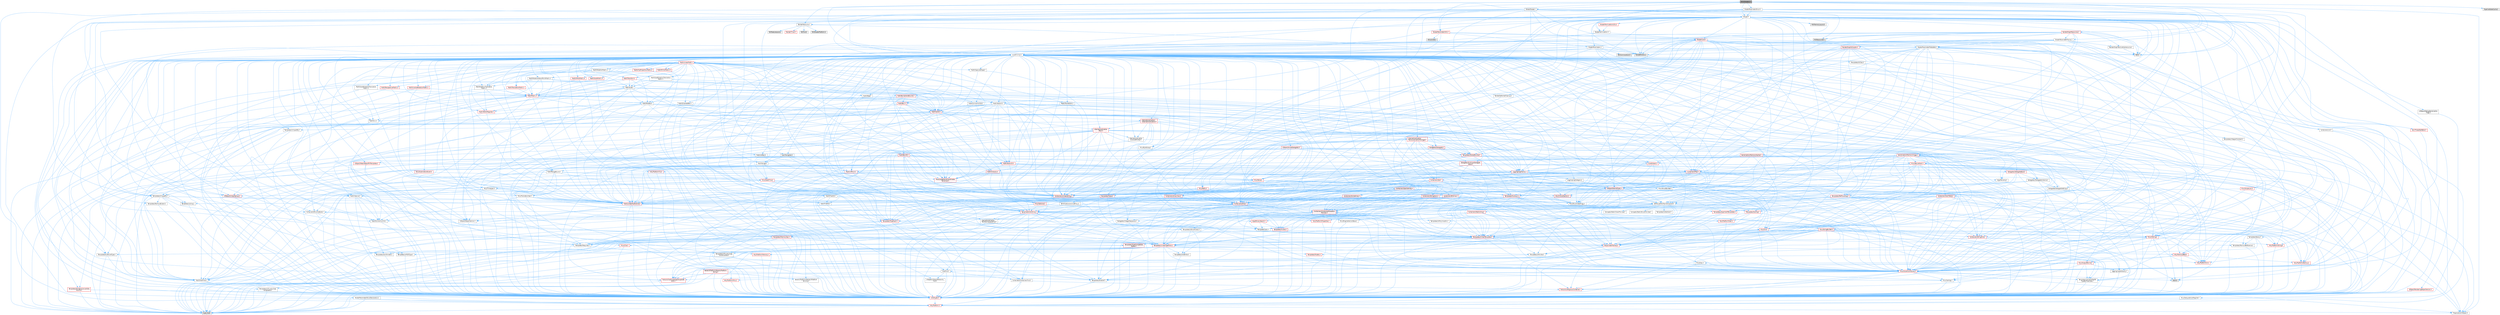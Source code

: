 digraph "BinkShaders.h"
{
 // INTERACTIVE_SVG=YES
 // LATEX_PDF_SIZE
  bgcolor="transparent";
  edge [fontname=Helvetica,fontsize=10,labelfontname=Helvetica,labelfontsize=10];
  node [fontname=Helvetica,fontsize=10,shape=box,height=0.2,width=0.4];
  Node1 [id="Node000001",label="BinkShaders.h",height=0.2,width=0.4,color="gray40", fillcolor="grey60", style="filled", fontcolor="black",tooltip=" "];
  Node1 -> Node2 [id="edge1_Node000001_Node000002",color="steelblue1",style="solid",tooltip=" "];
  Node2 [id="Node000002",label="CoreMinimal.h",height=0.2,width=0.4,color="grey40", fillcolor="white", style="filled",URL="$d7/d67/CoreMinimal_8h.html",tooltip=" "];
  Node2 -> Node3 [id="edge2_Node000002_Node000003",color="steelblue1",style="solid",tooltip=" "];
  Node3 [id="Node000003",label="CoreTypes.h",height=0.2,width=0.4,color="red", fillcolor="#FFF0F0", style="filled",URL="$dc/dec/CoreTypes_8h.html",tooltip=" "];
  Node3 -> Node4 [id="edge3_Node000003_Node000004",color="steelblue1",style="solid",tooltip=" "];
  Node4 [id="Node000004",label="HAL/Platform.h",height=0.2,width=0.4,color="red", fillcolor="#FFF0F0", style="filled",URL="$d9/dd0/Platform_8h.html",tooltip=" "];
  Node4 -> Node7 [id="edge4_Node000004_Node000007",color="steelblue1",style="solid",tooltip=" "];
  Node7 [id="Node000007",label="type_traits",height=0.2,width=0.4,color="grey60", fillcolor="#E0E0E0", style="filled",tooltip=" "];
  Node4 -> Node8 [id="edge5_Node000004_Node000008",color="steelblue1",style="solid",tooltip=" "];
  Node8 [id="Node000008",label="PreprocessorHelpers.h",height=0.2,width=0.4,color="grey40", fillcolor="white", style="filled",URL="$db/ddb/PreprocessorHelpers_8h.html",tooltip=" "];
  Node2 -> Node17 [id="edge6_Node000002_Node000017",color="steelblue1",style="solid",tooltip=" "];
  Node17 [id="Node000017",label="CoreFwd.h",height=0.2,width=0.4,color="grey40", fillcolor="white", style="filled",URL="$d1/d1e/CoreFwd_8h.html",tooltip=" "];
  Node17 -> Node3 [id="edge7_Node000017_Node000003",color="steelblue1",style="solid",tooltip=" "];
  Node17 -> Node18 [id="edge8_Node000017_Node000018",color="steelblue1",style="solid",tooltip=" "];
  Node18 [id="Node000018",label="Containers/ContainersFwd.h",height=0.2,width=0.4,color="grey40", fillcolor="white", style="filled",URL="$d4/d0a/ContainersFwd_8h.html",tooltip=" "];
  Node18 -> Node4 [id="edge9_Node000018_Node000004",color="steelblue1",style="solid",tooltip=" "];
  Node18 -> Node3 [id="edge10_Node000018_Node000003",color="steelblue1",style="solid",tooltip=" "];
  Node18 -> Node19 [id="edge11_Node000018_Node000019",color="steelblue1",style="solid",tooltip=" "];
  Node19 [id="Node000019",label="Traits/IsContiguousContainer.h",height=0.2,width=0.4,color="red", fillcolor="#FFF0F0", style="filled",URL="$d5/d3c/IsContiguousContainer_8h.html",tooltip=" "];
  Node19 -> Node3 [id="edge12_Node000019_Node000003",color="steelblue1",style="solid",tooltip=" "];
  Node17 -> Node22 [id="edge13_Node000017_Node000022",color="steelblue1",style="solid",tooltip=" "];
  Node22 [id="Node000022",label="Math/MathFwd.h",height=0.2,width=0.4,color="grey40", fillcolor="white", style="filled",URL="$d2/d10/MathFwd_8h.html",tooltip=" "];
  Node22 -> Node4 [id="edge14_Node000022_Node000004",color="steelblue1",style="solid",tooltip=" "];
  Node17 -> Node23 [id="edge15_Node000017_Node000023",color="steelblue1",style="solid",tooltip=" "];
  Node23 [id="Node000023",label="UObject/UObjectHierarchy\lFwd.h",height=0.2,width=0.4,color="grey40", fillcolor="white", style="filled",URL="$d3/d13/UObjectHierarchyFwd_8h.html",tooltip=" "];
  Node2 -> Node23 [id="edge16_Node000002_Node000023",color="steelblue1",style="solid",tooltip=" "];
  Node2 -> Node18 [id="edge17_Node000002_Node000018",color="steelblue1",style="solid",tooltip=" "];
  Node2 -> Node24 [id="edge18_Node000002_Node000024",color="steelblue1",style="solid",tooltip=" "];
  Node24 [id="Node000024",label="Misc/VarArgs.h",height=0.2,width=0.4,color="grey40", fillcolor="white", style="filled",URL="$d5/d6f/VarArgs_8h.html",tooltip=" "];
  Node24 -> Node3 [id="edge19_Node000024_Node000003",color="steelblue1",style="solid",tooltip=" "];
  Node2 -> Node25 [id="edge20_Node000002_Node000025",color="steelblue1",style="solid",tooltip=" "];
  Node25 [id="Node000025",label="Logging/LogVerbosity.h",height=0.2,width=0.4,color="grey40", fillcolor="white", style="filled",URL="$d2/d8f/LogVerbosity_8h.html",tooltip=" "];
  Node25 -> Node3 [id="edge21_Node000025_Node000003",color="steelblue1",style="solid",tooltip=" "];
  Node2 -> Node26 [id="edge22_Node000002_Node000026",color="steelblue1",style="solid",tooltip=" "];
  Node26 [id="Node000026",label="Misc/OutputDevice.h",height=0.2,width=0.4,color="red", fillcolor="#FFF0F0", style="filled",URL="$d7/d32/OutputDevice_8h.html",tooltip=" "];
  Node26 -> Node17 [id="edge23_Node000026_Node000017",color="steelblue1",style="solid",tooltip=" "];
  Node26 -> Node3 [id="edge24_Node000026_Node000003",color="steelblue1",style="solid",tooltip=" "];
  Node26 -> Node25 [id="edge25_Node000026_Node000025",color="steelblue1",style="solid",tooltip=" "];
  Node26 -> Node24 [id="edge26_Node000026_Node000024",color="steelblue1",style="solid",tooltip=" "];
  Node26 -> Node27 [id="edge27_Node000026_Node000027",color="steelblue1",style="solid",tooltip=" "];
  Node27 [id="Node000027",label="Templates/IsArrayOrRefOf\lTypeByPredicate.h",height=0.2,width=0.4,color="grey40", fillcolor="white", style="filled",URL="$d6/da1/IsArrayOrRefOfTypeByPredicate_8h.html",tooltip=" "];
  Node27 -> Node3 [id="edge28_Node000027_Node000003",color="steelblue1",style="solid",tooltip=" "];
  Node26 -> Node30 [id="edge29_Node000026_Node000030",color="steelblue1",style="solid",tooltip=" "];
  Node30 [id="Node000030",label="Traits/IsCharEncodingCompatible\lWith.h",height=0.2,width=0.4,color="red", fillcolor="#FFF0F0", style="filled",URL="$df/dd1/IsCharEncodingCompatibleWith_8h.html",tooltip=" "];
  Node30 -> Node7 [id="edge30_Node000030_Node000007",color="steelblue1",style="solid",tooltip=" "];
  Node2 -> Node32 [id="edge31_Node000002_Node000032",color="steelblue1",style="solid",tooltip=" "];
  Node32 [id="Node000032",label="HAL/PlatformCrt.h",height=0.2,width=0.4,color="red", fillcolor="#FFF0F0", style="filled",URL="$d8/d75/PlatformCrt_8h.html",tooltip=" "];
  Node2 -> Node42 [id="edge32_Node000002_Node000042",color="steelblue1",style="solid",tooltip=" "];
  Node42 [id="Node000042",label="HAL/PlatformMisc.h",height=0.2,width=0.4,color="red", fillcolor="#FFF0F0", style="filled",URL="$d0/df5/PlatformMisc_8h.html",tooltip=" "];
  Node42 -> Node3 [id="edge33_Node000042_Node000003",color="steelblue1",style="solid",tooltip=" "];
  Node2 -> Node61 [id="edge34_Node000002_Node000061",color="steelblue1",style="solid",tooltip=" "];
  Node61 [id="Node000061",label="Misc/AssertionMacros.h",height=0.2,width=0.4,color="red", fillcolor="#FFF0F0", style="filled",URL="$d0/dfa/AssertionMacros_8h.html",tooltip=" "];
  Node61 -> Node3 [id="edge35_Node000061_Node000003",color="steelblue1",style="solid",tooltip=" "];
  Node61 -> Node4 [id="edge36_Node000061_Node000004",color="steelblue1",style="solid",tooltip=" "];
  Node61 -> Node42 [id="edge37_Node000061_Node000042",color="steelblue1",style="solid",tooltip=" "];
  Node61 -> Node8 [id="edge38_Node000061_Node000008",color="steelblue1",style="solid",tooltip=" "];
  Node61 -> Node62 [id="edge39_Node000061_Node000062",color="steelblue1",style="solid",tooltip=" "];
  Node62 [id="Node000062",label="Templates/EnableIf.h",height=0.2,width=0.4,color="grey40", fillcolor="white", style="filled",URL="$d7/d60/EnableIf_8h.html",tooltip=" "];
  Node62 -> Node3 [id="edge40_Node000062_Node000003",color="steelblue1",style="solid",tooltip=" "];
  Node61 -> Node27 [id="edge41_Node000061_Node000027",color="steelblue1",style="solid",tooltip=" "];
  Node61 -> Node30 [id="edge42_Node000061_Node000030",color="steelblue1",style="solid",tooltip=" "];
  Node61 -> Node24 [id="edge43_Node000061_Node000024",color="steelblue1",style="solid",tooltip=" "];
  Node61 -> Node69 [id="edge44_Node000061_Node000069",color="steelblue1",style="solid",tooltip=" "];
  Node69 [id="Node000069",label="atomic",height=0.2,width=0.4,color="grey60", fillcolor="#E0E0E0", style="filled",tooltip=" "];
  Node2 -> Node70 [id="edge45_Node000002_Node000070",color="steelblue1",style="solid",tooltip=" "];
  Node70 [id="Node000070",label="Templates/IsPointer.h",height=0.2,width=0.4,color="grey40", fillcolor="white", style="filled",URL="$d7/d05/IsPointer_8h.html",tooltip=" "];
  Node70 -> Node3 [id="edge46_Node000070_Node000003",color="steelblue1",style="solid",tooltip=" "];
  Node2 -> Node71 [id="edge47_Node000002_Node000071",color="steelblue1",style="solid",tooltip=" "];
  Node71 [id="Node000071",label="HAL/PlatformMemory.h",height=0.2,width=0.4,color="red", fillcolor="#FFF0F0", style="filled",URL="$de/d68/PlatformMemory_8h.html",tooltip=" "];
  Node71 -> Node3 [id="edge48_Node000071_Node000003",color="steelblue1",style="solid",tooltip=" "];
  Node2 -> Node54 [id="edge49_Node000002_Node000054",color="steelblue1",style="solid",tooltip=" "];
  Node54 [id="Node000054",label="HAL/PlatformAtomics.h",height=0.2,width=0.4,color="red", fillcolor="#FFF0F0", style="filled",URL="$d3/d36/PlatformAtomics_8h.html",tooltip=" "];
  Node54 -> Node3 [id="edge50_Node000054_Node000003",color="steelblue1",style="solid",tooltip=" "];
  Node2 -> Node76 [id="edge51_Node000002_Node000076",color="steelblue1",style="solid",tooltip=" "];
  Node76 [id="Node000076",label="Misc/Exec.h",height=0.2,width=0.4,color="grey40", fillcolor="white", style="filled",URL="$de/ddb/Exec_8h.html",tooltip=" "];
  Node76 -> Node3 [id="edge52_Node000076_Node000003",color="steelblue1",style="solid",tooltip=" "];
  Node76 -> Node61 [id="edge53_Node000076_Node000061",color="steelblue1",style="solid",tooltip=" "];
  Node2 -> Node77 [id="edge54_Node000002_Node000077",color="steelblue1",style="solid",tooltip=" "];
  Node77 [id="Node000077",label="HAL/MemoryBase.h",height=0.2,width=0.4,color="red", fillcolor="#FFF0F0", style="filled",URL="$d6/d9f/MemoryBase_8h.html",tooltip=" "];
  Node77 -> Node3 [id="edge55_Node000077_Node000003",color="steelblue1",style="solid",tooltip=" "];
  Node77 -> Node54 [id="edge56_Node000077_Node000054",color="steelblue1",style="solid",tooltip=" "];
  Node77 -> Node32 [id="edge57_Node000077_Node000032",color="steelblue1",style="solid",tooltip=" "];
  Node77 -> Node76 [id="edge58_Node000077_Node000076",color="steelblue1",style="solid",tooltip=" "];
  Node77 -> Node26 [id="edge59_Node000077_Node000026",color="steelblue1",style="solid",tooltip=" "];
  Node2 -> Node87 [id="edge60_Node000002_Node000087",color="steelblue1",style="solid",tooltip=" "];
  Node87 [id="Node000087",label="HAL/UnrealMemory.h",height=0.2,width=0.4,color="red", fillcolor="#FFF0F0", style="filled",URL="$d9/d96/UnrealMemory_8h.html",tooltip=" "];
  Node87 -> Node3 [id="edge61_Node000087_Node000003",color="steelblue1",style="solid",tooltip=" "];
  Node87 -> Node77 [id="edge62_Node000087_Node000077",color="steelblue1",style="solid",tooltip=" "];
  Node87 -> Node71 [id="edge63_Node000087_Node000071",color="steelblue1",style="solid",tooltip=" "];
  Node87 -> Node70 [id="edge64_Node000087_Node000070",color="steelblue1",style="solid",tooltip=" "];
  Node2 -> Node89 [id="edge65_Node000002_Node000089",color="steelblue1",style="solid",tooltip=" "];
  Node89 [id="Node000089",label="Templates/IsArithmetic.h",height=0.2,width=0.4,color="grey40", fillcolor="white", style="filled",URL="$d2/d5d/IsArithmetic_8h.html",tooltip=" "];
  Node89 -> Node3 [id="edge66_Node000089_Node000003",color="steelblue1",style="solid",tooltip=" "];
  Node2 -> Node83 [id="edge67_Node000002_Node000083",color="steelblue1",style="solid",tooltip=" "];
  Node83 [id="Node000083",label="Templates/AndOrNot.h",height=0.2,width=0.4,color="grey40", fillcolor="white", style="filled",URL="$db/d0a/AndOrNot_8h.html",tooltip=" "];
  Node83 -> Node3 [id="edge68_Node000083_Node000003",color="steelblue1",style="solid",tooltip=" "];
  Node2 -> Node90 [id="edge69_Node000002_Node000090",color="steelblue1",style="solid",tooltip=" "];
  Node90 [id="Node000090",label="Templates/IsPODType.h",height=0.2,width=0.4,color="grey40", fillcolor="white", style="filled",URL="$d7/db1/IsPODType_8h.html",tooltip=" "];
  Node90 -> Node3 [id="edge70_Node000090_Node000003",color="steelblue1",style="solid",tooltip=" "];
  Node2 -> Node91 [id="edge71_Node000002_Node000091",color="steelblue1",style="solid",tooltip=" "];
  Node91 [id="Node000091",label="Templates/IsUECoreType.h",height=0.2,width=0.4,color="grey40", fillcolor="white", style="filled",URL="$d1/db8/IsUECoreType_8h.html",tooltip=" "];
  Node91 -> Node3 [id="edge72_Node000091_Node000003",color="steelblue1",style="solid",tooltip=" "];
  Node91 -> Node7 [id="edge73_Node000091_Node000007",color="steelblue1",style="solid",tooltip=" "];
  Node2 -> Node84 [id="edge74_Node000002_Node000084",color="steelblue1",style="solid",tooltip=" "];
  Node84 [id="Node000084",label="Templates/IsTriviallyCopy\lConstructible.h",height=0.2,width=0.4,color="grey40", fillcolor="white", style="filled",URL="$d3/d78/IsTriviallyCopyConstructible_8h.html",tooltip=" "];
  Node84 -> Node3 [id="edge75_Node000084_Node000003",color="steelblue1",style="solid",tooltip=" "];
  Node84 -> Node7 [id="edge76_Node000084_Node000007",color="steelblue1",style="solid",tooltip=" "];
  Node2 -> Node92 [id="edge77_Node000002_Node000092",color="steelblue1",style="solid",tooltip=" "];
  Node92 [id="Node000092",label="Templates/UnrealTypeTraits.h",height=0.2,width=0.4,color="red", fillcolor="#FFF0F0", style="filled",URL="$d2/d2d/UnrealTypeTraits_8h.html",tooltip=" "];
  Node92 -> Node3 [id="edge78_Node000092_Node000003",color="steelblue1",style="solid",tooltip=" "];
  Node92 -> Node70 [id="edge79_Node000092_Node000070",color="steelblue1",style="solid",tooltip=" "];
  Node92 -> Node61 [id="edge80_Node000092_Node000061",color="steelblue1",style="solid",tooltip=" "];
  Node92 -> Node83 [id="edge81_Node000092_Node000083",color="steelblue1",style="solid",tooltip=" "];
  Node92 -> Node62 [id="edge82_Node000092_Node000062",color="steelblue1",style="solid",tooltip=" "];
  Node92 -> Node89 [id="edge83_Node000092_Node000089",color="steelblue1",style="solid",tooltip=" "];
  Node92 -> Node93 [id="edge84_Node000092_Node000093",color="steelblue1",style="solid",tooltip=" "];
  Node93 [id="Node000093",label="Templates/Models.h",height=0.2,width=0.4,color="red", fillcolor="#FFF0F0", style="filled",URL="$d3/d0c/Models_8h.html",tooltip=" "];
  Node92 -> Node90 [id="edge85_Node000092_Node000090",color="steelblue1",style="solid",tooltip=" "];
  Node92 -> Node91 [id="edge86_Node000092_Node000091",color="steelblue1",style="solid",tooltip=" "];
  Node92 -> Node84 [id="edge87_Node000092_Node000084",color="steelblue1",style="solid",tooltip=" "];
  Node2 -> Node62 [id="edge88_Node000002_Node000062",color="steelblue1",style="solid",tooltip=" "];
  Node2 -> Node94 [id="edge89_Node000002_Node000094",color="steelblue1",style="solid",tooltip=" "];
  Node94 [id="Node000094",label="Templates/RemoveReference.h",height=0.2,width=0.4,color="grey40", fillcolor="white", style="filled",URL="$da/dbe/RemoveReference_8h.html",tooltip=" "];
  Node94 -> Node3 [id="edge90_Node000094_Node000003",color="steelblue1",style="solid",tooltip=" "];
  Node2 -> Node95 [id="edge91_Node000002_Node000095",color="steelblue1",style="solid",tooltip=" "];
  Node95 [id="Node000095",label="Templates/IntegralConstant.h",height=0.2,width=0.4,color="grey40", fillcolor="white", style="filled",URL="$db/d1b/IntegralConstant_8h.html",tooltip=" "];
  Node95 -> Node3 [id="edge92_Node000095_Node000003",color="steelblue1",style="solid",tooltip=" "];
  Node2 -> Node96 [id="edge93_Node000002_Node000096",color="steelblue1",style="solid",tooltip=" "];
  Node96 [id="Node000096",label="Templates/IsClass.h",height=0.2,width=0.4,color="grey40", fillcolor="white", style="filled",URL="$db/dcb/IsClass_8h.html",tooltip=" "];
  Node96 -> Node3 [id="edge94_Node000096_Node000003",color="steelblue1",style="solid",tooltip=" "];
  Node2 -> Node97 [id="edge95_Node000002_Node000097",color="steelblue1",style="solid",tooltip=" "];
  Node97 [id="Node000097",label="Templates/TypeCompatible\lBytes.h",height=0.2,width=0.4,color="red", fillcolor="#FFF0F0", style="filled",URL="$df/d0a/TypeCompatibleBytes_8h.html",tooltip=" "];
  Node97 -> Node3 [id="edge96_Node000097_Node000003",color="steelblue1",style="solid",tooltip=" "];
  Node97 -> Node7 [id="edge97_Node000097_Node000007",color="steelblue1",style="solid",tooltip=" "];
  Node2 -> Node19 [id="edge98_Node000002_Node000019",color="steelblue1",style="solid",tooltip=" "];
  Node2 -> Node98 [id="edge99_Node000002_Node000098",color="steelblue1",style="solid",tooltip=" "];
  Node98 [id="Node000098",label="Templates/UnrealTemplate.h",height=0.2,width=0.4,color="red", fillcolor="#FFF0F0", style="filled",URL="$d4/d24/UnrealTemplate_8h.html",tooltip=" "];
  Node98 -> Node3 [id="edge100_Node000098_Node000003",color="steelblue1",style="solid",tooltip=" "];
  Node98 -> Node70 [id="edge101_Node000098_Node000070",color="steelblue1",style="solid",tooltip=" "];
  Node98 -> Node87 [id="edge102_Node000098_Node000087",color="steelblue1",style="solid",tooltip=" "];
  Node98 -> Node92 [id="edge103_Node000098_Node000092",color="steelblue1",style="solid",tooltip=" "];
  Node98 -> Node94 [id="edge104_Node000098_Node000094",color="steelblue1",style="solid",tooltip=" "];
  Node98 -> Node64 [id="edge105_Node000098_Node000064",color="steelblue1",style="solid",tooltip=" "];
  Node64 [id="Node000064",label="Templates/Requires.h",height=0.2,width=0.4,color="grey40", fillcolor="white", style="filled",URL="$dc/d96/Requires_8h.html",tooltip=" "];
  Node64 -> Node62 [id="edge106_Node000064_Node000062",color="steelblue1",style="solid",tooltip=" "];
  Node64 -> Node7 [id="edge107_Node000064_Node000007",color="steelblue1",style="solid",tooltip=" "];
  Node98 -> Node97 [id="edge108_Node000098_Node000097",color="steelblue1",style="solid",tooltip=" "];
  Node98 -> Node19 [id="edge109_Node000098_Node000019",color="steelblue1",style="solid",tooltip=" "];
  Node98 -> Node7 [id="edge110_Node000098_Node000007",color="steelblue1",style="solid",tooltip=" "];
  Node2 -> Node47 [id="edge111_Node000002_Node000047",color="steelblue1",style="solid",tooltip=" "];
  Node47 [id="Node000047",label="Math/NumericLimits.h",height=0.2,width=0.4,color="grey40", fillcolor="white", style="filled",URL="$df/d1b/NumericLimits_8h.html",tooltip=" "];
  Node47 -> Node3 [id="edge112_Node000047_Node000003",color="steelblue1",style="solid",tooltip=" "];
  Node2 -> Node102 [id="edge113_Node000002_Node000102",color="steelblue1",style="solid",tooltip=" "];
  Node102 [id="Node000102",label="HAL/PlatformMath.h",height=0.2,width=0.4,color="red", fillcolor="#FFF0F0", style="filled",URL="$dc/d53/PlatformMath_8h.html",tooltip=" "];
  Node102 -> Node3 [id="edge114_Node000102_Node000003",color="steelblue1",style="solid",tooltip=" "];
  Node2 -> Node85 [id="edge115_Node000002_Node000085",color="steelblue1",style="solid",tooltip=" "];
  Node85 [id="Node000085",label="Templates/IsTriviallyCopy\lAssignable.h",height=0.2,width=0.4,color="grey40", fillcolor="white", style="filled",URL="$d2/df2/IsTriviallyCopyAssignable_8h.html",tooltip=" "];
  Node85 -> Node3 [id="edge116_Node000085_Node000003",color="steelblue1",style="solid",tooltip=" "];
  Node85 -> Node7 [id="edge117_Node000085_Node000007",color="steelblue1",style="solid",tooltip=" "];
  Node2 -> Node110 [id="edge118_Node000002_Node000110",color="steelblue1",style="solid",tooltip=" "];
  Node110 [id="Node000110",label="Templates/MemoryOps.h",height=0.2,width=0.4,color="red", fillcolor="#FFF0F0", style="filled",URL="$db/dea/MemoryOps_8h.html",tooltip=" "];
  Node110 -> Node3 [id="edge119_Node000110_Node000003",color="steelblue1",style="solid",tooltip=" "];
  Node110 -> Node87 [id="edge120_Node000110_Node000087",color="steelblue1",style="solid",tooltip=" "];
  Node110 -> Node85 [id="edge121_Node000110_Node000085",color="steelblue1",style="solid",tooltip=" "];
  Node110 -> Node84 [id="edge122_Node000110_Node000084",color="steelblue1",style="solid",tooltip=" "];
  Node110 -> Node64 [id="edge123_Node000110_Node000064",color="steelblue1",style="solid",tooltip=" "];
  Node110 -> Node92 [id="edge124_Node000110_Node000092",color="steelblue1",style="solid",tooltip=" "];
  Node110 -> Node7 [id="edge125_Node000110_Node000007",color="steelblue1",style="solid",tooltip=" "];
  Node2 -> Node111 [id="edge126_Node000002_Node000111",color="steelblue1",style="solid",tooltip=" "];
  Node111 [id="Node000111",label="Containers/ContainerAllocation\lPolicies.h",height=0.2,width=0.4,color="red", fillcolor="#FFF0F0", style="filled",URL="$d7/dff/ContainerAllocationPolicies_8h.html",tooltip=" "];
  Node111 -> Node3 [id="edge127_Node000111_Node000003",color="steelblue1",style="solid",tooltip=" "];
  Node111 -> Node111 [id="edge128_Node000111_Node000111",color="steelblue1",style="solid",tooltip=" "];
  Node111 -> Node102 [id="edge129_Node000111_Node000102",color="steelblue1",style="solid",tooltip=" "];
  Node111 -> Node87 [id="edge130_Node000111_Node000087",color="steelblue1",style="solid",tooltip=" "];
  Node111 -> Node47 [id="edge131_Node000111_Node000047",color="steelblue1",style="solid",tooltip=" "];
  Node111 -> Node61 [id="edge132_Node000111_Node000061",color="steelblue1",style="solid",tooltip=" "];
  Node111 -> Node113 [id="edge133_Node000111_Node000113",color="steelblue1",style="solid",tooltip=" "];
  Node113 [id="Node000113",label="Templates/IsPolymorphic.h",height=0.2,width=0.4,color="grey40", fillcolor="white", style="filled",URL="$dc/d20/IsPolymorphic_8h.html",tooltip=" "];
  Node111 -> Node110 [id="edge134_Node000111_Node000110",color="steelblue1",style="solid",tooltip=" "];
  Node111 -> Node97 [id="edge135_Node000111_Node000097",color="steelblue1",style="solid",tooltip=" "];
  Node111 -> Node7 [id="edge136_Node000111_Node000007",color="steelblue1",style="solid",tooltip=" "];
  Node2 -> Node114 [id="edge137_Node000002_Node000114",color="steelblue1",style="solid",tooltip=" "];
  Node114 [id="Node000114",label="Templates/IsEnumClass.h",height=0.2,width=0.4,color="grey40", fillcolor="white", style="filled",URL="$d7/d15/IsEnumClass_8h.html",tooltip=" "];
  Node114 -> Node3 [id="edge138_Node000114_Node000003",color="steelblue1",style="solid",tooltip=" "];
  Node114 -> Node83 [id="edge139_Node000114_Node000083",color="steelblue1",style="solid",tooltip=" "];
  Node2 -> Node115 [id="edge140_Node000002_Node000115",color="steelblue1",style="solid",tooltip=" "];
  Node115 [id="Node000115",label="HAL/PlatformProperties.h",height=0.2,width=0.4,color="red", fillcolor="#FFF0F0", style="filled",URL="$d9/db0/PlatformProperties_8h.html",tooltip=" "];
  Node115 -> Node3 [id="edge141_Node000115_Node000003",color="steelblue1",style="solid",tooltip=" "];
  Node2 -> Node118 [id="edge142_Node000002_Node000118",color="steelblue1",style="solid",tooltip=" "];
  Node118 [id="Node000118",label="Misc/EngineVersionBase.h",height=0.2,width=0.4,color="grey40", fillcolor="white", style="filled",URL="$d5/d2b/EngineVersionBase_8h.html",tooltip=" "];
  Node118 -> Node3 [id="edge143_Node000118_Node000003",color="steelblue1",style="solid",tooltip=" "];
  Node2 -> Node119 [id="edge144_Node000002_Node000119",color="steelblue1",style="solid",tooltip=" "];
  Node119 [id="Node000119",label="Internationalization\l/TextNamespaceFwd.h",height=0.2,width=0.4,color="grey40", fillcolor="white", style="filled",URL="$d8/d97/TextNamespaceFwd_8h.html",tooltip=" "];
  Node119 -> Node3 [id="edge145_Node000119_Node000003",color="steelblue1",style="solid",tooltip=" "];
  Node2 -> Node120 [id="edge146_Node000002_Node000120",color="steelblue1",style="solid",tooltip=" "];
  Node120 [id="Node000120",label="Serialization/Archive.h",height=0.2,width=0.4,color="red", fillcolor="#FFF0F0", style="filled",URL="$d7/d3b/Archive_8h.html",tooltip=" "];
  Node120 -> Node17 [id="edge147_Node000120_Node000017",color="steelblue1",style="solid",tooltip=" "];
  Node120 -> Node3 [id="edge148_Node000120_Node000003",color="steelblue1",style="solid",tooltip=" "];
  Node120 -> Node115 [id="edge149_Node000120_Node000115",color="steelblue1",style="solid",tooltip=" "];
  Node120 -> Node119 [id="edge150_Node000120_Node000119",color="steelblue1",style="solid",tooltip=" "];
  Node120 -> Node22 [id="edge151_Node000120_Node000022",color="steelblue1",style="solid",tooltip=" "];
  Node120 -> Node61 [id="edge152_Node000120_Node000061",color="steelblue1",style="solid",tooltip=" "];
  Node120 -> Node118 [id="edge153_Node000120_Node000118",color="steelblue1",style="solid",tooltip=" "];
  Node120 -> Node24 [id="edge154_Node000120_Node000024",color="steelblue1",style="solid",tooltip=" "];
  Node120 -> Node62 [id="edge155_Node000120_Node000062",color="steelblue1",style="solid",tooltip=" "];
  Node120 -> Node27 [id="edge156_Node000120_Node000027",color="steelblue1",style="solid",tooltip=" "];
  Node120 -> Node114 [id="edge157_Node000120_Node000114",color="steelblue1",style="solid",tooltip=" "];
  Node120 -> Node98 [id="edge158_Node000120_Node000098",color="steelblue1",style="solid",tooltip=" "];
  Node120 -> Node30 [id="edge159_Node000120_Node000030",color="steelblue1",style="solid",tooltip=" "];
  Node120 -> Node123 [id="edge160_Node000120_Node000123",color="steelblue1",style="solid",tooltip=" "];
  Node123 [id="Node000123",label="UObject/ObjectVersion.h",height=0.2,width=0.4,color="grey40", fillcolor="white", style="filled",URL="$da/d63/ObjectVersion_8h.html",tooltip=" "];
  Node123 -> Node3 [id="edge161_Node000123_Node000003",color="steelblue1",style="solid",tooltip=" "];
  Node2 -> Node124 [id="edge162_Node000002_Node000124",color="steelblue1",style="solid",tooltip=" "];
  Node124 [id="Node000124",label="Templates/Less.h",height=0.2,width=0.4,color="grey40", fillcolor="white", style="filled",URL="$de/dc8/Less_8h.html",tooltip=" "];
  Node124 -> Node3 [id="edge163_Node000124_Node000003",color="steelblue1",style="solid",tooltip=" "];
  Node124 -> Node98 [id="edge164_Node000124_Node000098",color="steelblue1",style="solid",tooltip=" "];
  Node2 -> Node125 [id="edge165_Node000002_Node000125",color="steelblue1",style="solid",tooltip=" "];
  Node125 [id="Node000125",label="Templates/Sorting.h",height=0.2,width=0.4,color="red", fillcolor="#FFF0F0", style="filled",URL="$d3/d9e/Sorting_8h.html",tooltip=" "];
  Node125 -> Node3 [id="edge166_Node000125_Node000003",color="steelblue1",style="solid",tooltip=" "];
  Node125 -> Node126 [id="edge167_Node000125_Node000126",color="steelblue1",style="solid",tooltip=" "];
  Node126 [id="Node000126",label="Algo/BinarySearch.h",height=0.2,width=0.4,color="red", fillcolor="#FFF0F0", style="filled",URL="$db/db4/BinarySearch_8h.html",tooltip=" "];
  Node126 -> Node128 [id="edge168_Node000126_Node000128",color="steelblue1",style="solid",tooltip=" "];
  Node128 [id="Node000128",label="Templates/Invoke.h",height=0.2,width=0.4,color="red", fillcolor="#FFF0F0", style="filled",URL="$d7/deb/Invoke_8h.html",tooltip=" "];
  Node128 -> Node3 [id="edge169_Node000128_Node000003",color="steelblue1",style="solid",tooltip=" "];
  Node128 -> Node98 [id="edge170_Node000128_Node000098",color="steelblue1",style="solid",tooltip=" "];
  Node128 -> Node7 [id="edge171_Node000128_Node000007",color="steelblue1",style="solid",tooltip=" "];
  Node126 -> Node124 [id="edge172_Node000126_Node000124",color="steelblue1",style="solid",tooltip=" "];
  Node125 -> Node102 [id="edge173_Node000125_Node000102",color="steelblue1",style="solid",tooltip=" "];
  Node125 -> Node124 [id="edge174_Node000125_Node000124",color="steelblue1",style="solid",tooltip=" "];
  Node2 -> Node136 [id="edge175_Node000002_Node000136",color="steelblue1",style="solid",tooltip=" "];
  Node136 [id="Node000136",label="Misc/Char.h",height=0.2,width=0.4,color="red", fillcolor="#FFF0F0", style="filled",URL="$d0/d58/Char_8h.html",tooltip=" "];
  Node136 -> Node3 [id="edge176_Node000136_Node000003",color="steelblue1",style="solid",tooltip=" "];
  Node136 -> Node7 [id="edge177_Node000136_Node000007",color="steelblue1",style="solid",tooltip=" "];
  Node2 -> Node139 [id="edge178_Node000002_Node000139",color="steelblue1",style="solid",tooltip=" "];
  Node139 [id="Node000139",label="GenericPlatform/GenericPlatform\lStricmp.h",height=0.2,width=0.4,color="grey40", fillcolor="white", style="filled",URL="$d2/d86/GenericPlatformStricmp_8h.html",tooltip=" "];
  Node139 -> Node3 [id="edge179_Node000139_Node000003",color="steelblue1",style="solid",tooltip=" "];
  Node2 -> Node140 [id="edge180_Node000002_Node000140",color="steelblue1",style="solid",tooltip=" "];
  Node140 [id="Node000140",label="GenericPlatform/GenericPlatform\lString.h",height=0.2,width=0.4,color="red", fillcolor="#FFF0F0", style="filled",URL="$dd/d20/GenericPlatformString_8h.html",tooltip=" "];
  Node140 -> Node3 [id="edge181_Node000140_Node000003",color="steelblue1",style="solid",tooltip=" "];
  Node140 -> Node139 [id="edge182_Node000140_Node000139",color="steelblue1",style="solid",tooltip=" "];
  Node140 -> Node62 [id="edge183_Node000140_Node000062",color="steelblue1",style="solid",tooltip=" "];
  Node140 -> Node30 [id="edge184_Node000140_Node000030",color="steelblue1",style="solid",tooltip=" "];
  Node140 -> Node7 [id="edge185_Node000140_Node000007",color="steelblue1",style="solid",tooltip=" "];
  Node2 -> Node73 [id="edge186_Node000002_Node000073",color="steelblue1",style="solid",tooltip=" "];
  Node73 [id="Node000073",label="HAL/PlatformString.h",height=0.2,width=0.4,color="red", fillcolor="#FFF0F0", style="filled",URL="$db/db5/PlatformString_8h.html",tooltip=" "];
  Node73 -> Node3 [id="edge187_Node000073_Node000003",color="steelblue1",style="solid",tooltip=" "];
  Node2 -> Node143 [id="edge188_Node000002_Node000143",color="steelblue1",style="solid",tooltip=" "];
  Node143 [id="Node000143",label="Misc/CString.h",height=0.2,width=0.4,color="red", fillcolor="#FFF0F0", style="filled",URL="$d2/d49/CString_8h.html",tooltip=" "];
  Node143 -> Node3 [id="edge189_Node000143_Node000003",color="steelblue1",style="solid",tooltip=" "];
  Node143 -> Node32 [id="edge190_Node000143_Node000032",color="steelblue1",style="solid",tooltip=" "];
  Node143 -> Node73 [id="edge191_Node000143_Node000073",color="steelblue1",style="solid",tooltip=" "];
  Node143 -> Node61 [id="edge192_Node000143_Node000061",color="steelblue1",style="solid",tooltip=" "];
  Node143 -> Node136 [id="edge193_Node000143_Node000136",color="steelblue1",style="solid",tooltip=" "];
  Node143 -> Node24 [id="edge194_Node000143_Node000024",color="steelblue1",style="solid",tooltip=" "];
  Node143 -> Node27 [id="edge195_Node000143_Node000027",color="steelblue1",style="solid",tooltip=" "];
  Node143 -> Node30 [id="edge196_Node000143_Node000030",color="steelblue1",style="solid",tooltip=" "];
  Node2 -> Node144 [id="edge197_Node000002_Node000144",color="steelblue1",style="solid",tooltip=" "];
  Node144 [id="Node000144",label="Misc/Crc.h",height=0.2,width=0.4,color="red", fillcolor="#FFF0F0", style="filled",URL="$d4/dd2/Crc_8h.html",tooltip=" "];
  Node144 -> Node3 [id="edge198_Node000144_Node000003",color="steelblue1",style="solid",tooltip=" "];
  Node144 -> Node73 [id="edge199_Node000144_Node000073",color="steelblue1",style="solid",tooltip=" "];
  Node144 -> Node61 [id="edge200_Node000144_Node000061",color="steelblue1",style="solid",tooltip=" "];
  Node144 -> Node143 [id="edge201_Node000144_Node000143",color="steelblue1",style="solid",tooltip=" "];
  Node144 -> Node136 [id="edge202_Node000144_Node000136",color="steelblue1",style="solid",tooltip=" "];
  Node144 -> Node92 [id="edge203_Node000144_Node000092",color="steelblue1",style="solid",tooltip=" "];
  Node2 -> Node135 [id="edge204_Node000002_Node000135",color="steelblue1",style="solid",tooltip=" "];
  Node135 [id="Node000135",label="Math/UnrealMathUtility.h",height=0.2,width=0.4,color="red", fillcolor="#FFF0F0", style="filled",URL="$db/db8/UnrealMathUtility_8h.html",tooltip=" "];
  Node135 -> Node3 [id="edge205_Node000135_Node000003",color="steelblue1",style="solid",tooltip=" "];
  Node135 -> Node61 [id="edge206_Node000135_Node000061",color="steelblue1",style="solid",tooltip=" "];
  Node135 -> Node102 [id="edge207_Node000135_Node000102",color="steelblue1",style="solid",tooltip=" "];
  Node135 -> Node22 [id="edge208_Node000135_Node000022",color="steelblue1",style="solid",tooltip=" "];
  Node135 -> Node64 [id="edge209_Node000135_Node000064",color="steelblue1",style="solid",tooltip=" "];
  Node2 -> Node145 [id="edge210_Node000002_Node000145",color="steelblue1",style="solid",tooltip=" "];
  Node145 [id="Node000145",label="Containers/UnrealString.h",height=0.2,width=0.4,color="red", fillcolor="#FFF0F0", style="filled",URL="$d5/dba/UnrealString_8h.html",tooltip=" "];
  Node2 -> Node149 [id="edge211_Node000002_Node000149",color="steelblue1",style="solid",tooltip=" "];
  Node149 [id="Node000149",label="Containers/Array.h",height=0.2,width=0.4,color="red", fillcolor="#FFF0F0", style="filled",URL="$df/dd0/Array_8h.html",tooltip=" "];
  Node149 -> Node3 [id="edge212_Node000149_Node000003",color="steelblue1",style="solid",tooltip=" "];
  Node149 -> Node61 [id="edge213_Node000149_Node000061",color="steelblue1",style="solid",tooltip=" "];
  Node149 -> Node87 [id="edge214_Node000149_Node000087",color="steelblue1",style="solid",tooltip=" "];
  Node149 -> Node92 [id="edge215_Node000149_Node000092",color="steelblue1",style="solid",tooltip=" "];
  Node149 -> Node98 [id="edge216_Node000149_Node000098",color="steelblue1",style="solid",tooltip=" "];
  Node149 -> Node111 [id="edge217_Node000149_Node000111",color="steelblue1",style="solid",tooltip=" "];
  Node149 -> Node120 [id="edge218_Node000149_Node000120",color="steelblue1",style="solid",tooltip=" "];
  Node149 -> Node128 [id="edge219_Node000149_Node000128",color="steelblue1",style="solid",tooltip=" "];
  Node149 -> Node124 [id="edge220_Node000149_Node000124",color="steelblue1",style="solid",tooltip=" "];
  Node149 -> Node64 [id="edge221_Node000149_Node000064",color="steelblue1",style="solid",tooltip=" "];
  Node149 -> Node125 [id="edge222_Node000149_Node000125",color="steelblue1",style="solid",tooltip=" "];
  Node149 -> Node172 [id="edge223_Node000149_Node000172",color="steelblue1",style="solid",tooltip=" "];
  Node172 [id="Node000172",label="Templates/AlignmentTemplates.h",height=0.2,width=0.4,color="red", fillcolor="#FFF0F0", style="filled",URL="$dd/d32/AlignmentTemplates_8h.html",tooltip=" "];
  Node172 -> Node3 [id="edge224_Node000172_Node000003",color="steelblue1",style="solid",tooltip=" "];
  Node172 -> Node70 [id="edge225_Node000172_Node000070",color="steelblue1",style="solid",tooltip=" "];
  Node149 -> Node7 [id="edge226_Node000149_Node000007",color="steelblue1",style="solid",tooltip=" "];
  Node2 -> Node173 [id="edge227_Node000002_Node000173",color="steelblue1",style="solid",tooltip=" "];
  Node173 [id="Node000173",label="Misc/FrameNumber.h",height=0.2,width=0.4,color="grey40", fillcolor="white", style="filled",URL="$dd/dbd/FrameNumber_8h.html",tooltip=" "];
  Node173 -> Node3 [id="edge228_Node000173_Node000003",color="steelblue1",style="solid",tooltip=" "];
  Node173 -> Node47 [id="edge229_Node000173_Node000047",color="steelblue1",style="solid",tooltip=" "];
  Node173 -> Node135 [id="edge230_Node000173_Node000135",color="steelblue1",style="solid",tooltip=" "];
  Node173 -> Node62 [id="edge231_Node000173_Node000062",color="steelblue1",style="solid",tooltip=" "];
  Node173 -> Node92 [id="edge232_Node000173_Node000092",color="steelblue1",style="solid",tooltip=" "];
  Node2 -> Node174 [id="edge233_Node000002_Node000174",color="steelblue1",style="solid",tooltip=" "];
  Node174 [id="Node000174",label="Misc/Timespan.h",height=0.2,width=0.4,color="grey40", fillcolor="white", style="filled",URL="$da/dd9/Timespan_8h.html",tooltip=" "];
  Node174 -> Node3 [id="edge234_Node000174_Node000003",color="steelblue1",style="solid",tooltip=" "];
  Node174 -> Node175 [id="edge235_Node000174_Node000175",color="steelblue1",style="solid",tooltip=" "];
  Node175 [id="Node000175",label="Math/Interval.h",height=0.2,width=0.4,color="grey40", fillcolor="white", style="filled",URL="$d1/d55/Interval_8h.html",tooltip=" "];
  Node175 -> Node3 [id="edge236_Node000175_Node000003",color="steelblue1",style="solid",tooltip=" "];
  Node175 -> Node89 [id="edge237_Node000175_Node000089",color="steelblue1",style="solid",tooltip=" "];
  Node175 -> Node92 [id="edge238_Node000175_Node000092",color="steelblue1",style="solid",tooltip=" "];
  Node175 -> Node47 [id="edge239_Node000175_Node000047",color="steelblue1",style="solid",tooltip=" "];
  Node175 -> Node135 [id="edge240_Node000175_Node000135",color="steelblue1",style="solid",tooltip=" "];
  Node174 -> Node135 [id="edge241_Node000174_Node000135",color="steelblue1",style="solid",tooltip=" "];
  Node174 -> Node61 [id="edge242_Node000174_Node000061",color="steelblue1",style="solid",tooltip=" "];
  Node2 -> Node176 [id="edge243_Node000002_Node000176",color="steelblue1",style="solid",tooltip=" "];
  Node176 [id="Node000176",label="Containers/StringConv.h",height=0.2,width=0.4,color="red", fillcolor="#FFF0F0", style="filled",URL="$d3/ddf/StringConv_8h.html",tooltip=" "];
  Node176 -> Node3 [id="edge244_Node000176_Node000003",color="steelblue1",style="solid",tooltip=" "];
  Node176 -> Node61 [id="edge245_Node000176_Node000061",color="steelblue1",style="solid",tooltip=" "];
  Node176 -> Node111 [id="edge246_Node000176_Node000111",color="steelblue1",style="solid",tooltip=" "];
  Node176 -> Node149 [id="edge247_Node000176_Node000149",color="steelblue1",style="solid",tooltip=" "];
  Node176 -> Node143 [id="edge248_Node000176_Node000143",color="steelblue1",style="solid",tooltip=" "];
  Node176 -> Node177 [id="edge249_Node000176_Node000177",color="steelblue1",style="solid",tooltip=" "];
  Node177 [id="Node000177",label="Templates/IsArray.h",height=0.2,width=0.4,color="grey40", fillcolor="white", style="filled",URL="$d8/d8d/IsArray_8h.html",tooltip=" "];
  Node177 -> Node3 [id="edge250_Node000177_Node000003",color="steelblue1",style="solid",tooltip=" "];
  Node176 -> Node98 [id="edge251_Node000176_Node000098",color="steelblue1",style="solid",tooltip=" "];
  Node176 -> Node92 [id="edge252_Node000176_Node000092",color="steelblue1",style="solid",tooltip=" "];
  Node176 -> Node30 [id="edge253_Node000176_Node000030",color="steelblue1",style="solid",tooltip=" "];
  Node176 -> Node19 [id="edge254_Node000176_Node000019",color="steelblue1",style="solid",tooltip=" "];
  Node176 -> Node7 [id="edge255_Node000176_Node000007",color="steelblue1",style="solid",tooltip=" "];
  Node2 -> Node178 [id="edge256_Node000002_Node000178",color="steelblue1",style="solid",tooltip=" "];
  Node178 [id="Node000178",label="UObject/UnrealNames.h",height=0.2,width=0.4,color="red", fillcolor="#FFF0F0", style="filled",URL="$d8/db1/UnrealNames_8h.html",tooltip=" "];
  Node178 -> Node3 [id="edge257_Node000178_Node000003",color="steelblue1",style="solid",tooltip=" "];
  Node2 -> Node180 [id="edge258_Node000002_Node000180",color="steelblue1",style="solid",tooltip=" "];
  Node180 [id="Node000180",label="UObject/NameTypes.h",height=0.2,width=0.4,color="red", fillcolor="#FFF0F0", style="filled",URL="$d6/d35/NameTypes_8h.html",tooltip=" "];
  Node180 -> Node3 [id="edge259_Node000180_Node000003",color="steelblue1",style="solid",tooltip=" "];
  Node180 -> Node61 [id="edge260_Node000180_Node000061",color="steelblue1",style="solid",tooltip=" "];
  Node180 -> Node87 [id="edge261_Node000180_Node000087",color="steelblue1",style="solid",tooltip=" "];
  Node180 -> Node92 [id="edge262_Node000180_Node000092",color="steelblue1",style="solid",tooltip=" "];
  Node180 -> Node98 [id="edge263_Node000180_Node000098",color="steelblue1",style="solid",tooltip=" "];
  Node180 -> Node145 [id="edge264_Node000180_Node000145",color="steelblue1",style="solid",tooltip=" "];
  Node180 -> Node181 [id="edge265_Node000180_Node000181",color="steelblue1",style="solid",tooltip=" "];
  Node181 [id="Node000181",label="HAL/CriticalSection.h",height=0.2,width=0.4,color="red", fillcolor="#FFF0F0", style="filled",URL="$d6/d90/CriticalSection_8h.html",tooltip=" "];
  Node180 -> Node176 [id="edge266_Node000180_Node000176",color="steelblue1",style="solid",tooltip=" "];
  Node180 -> Node44 [id="edge267_Node000180_Node000044",color="steelblue1",style="solid",tooltip=" "];
  Node44 [id="Node000044",label="Containers/StringFwd.h",height=0.2,width=0.4,color="red", fillcolor="#FFF0F0", style="filled",URL="$df/d37/StringFwd_8h.html",tooltip=" "];
  Node44 -> Node3 [id="edge268_Node000044_Node000003",color="steelblue1",style="solid",tooltip=" "];
  Node44 -> Node19 [id="edge269_Node000044_Node000019",color="steelblue1",style="solid",tooltip=" "];
  Node180 -> Node178 [id="edge270_Node000180_Node000178",color="steelblue1",style="solid",tooltip=" "];
  Node180 -> Node157 [id="edge271_Node000180_Node000157",color="steelblue1",style="solid",tooltip=" "];
  Node157 [id="Node000157",label="Serialization/MemoryLayout.h",height=0.2,width=0.4,color="grey40", fillcolor="white", style="filled",URL="$d7/d66/MemoryLayout_8h.html",tooltip=" "];
  Node157 -> Node158 [id="edge272_Node000157_Node000158",color="steelblue1",style="solid",tooltip=" "];
  Node158 [id="Node000158",label="Concepts/StaticClassProvider.h",height=0.2,width=0.4,color="grey40", fillcolor="white", style="filled",URL="$dd/d83/StaticClassProvider_8h.html",tooltip=" "];
  Node157 -> Node159 [id="edge273_Node000157_Node000159",color="steelblue1",style="solid",tooltip=" "];
  Node159 [id="Node000159",label="Concepts/StaticStructProvider.h",height=0.2,width=0.4,color="grey40", fillcolor="white", style="filled",URL="$d5/d77/StaticStructProvider_8h.html",tooltip=" "];
  Node157 -> Node160 [id="edge274_Node000157_Node000160",color="steelblue1",style="solid",tooltip=" "];
  Node160 [id="Node000160",label="Containers/EnumAsByte.h",height=0.2,width=0.4,color="grey40", fillcolor="white", style="filled",URL="$d6/d9a/EnumAsByte_8h.html",tooltip=" "];
  Node160 -> Node3 [id="edge275_Node000160_Node000003",color="steelblue1",style="solid",tooltip=" "];
  Node160 -> Node90 [id="edge276_Node000160_Node000090",color="steelblue1",style="solid",tooltip=" "];
  Node160 -> Node161 [id="edge277_Node000160_Node000161",color="steelblue1",style="solid",tooltip=" "];
  Node161 [id="Node000161",label="Templates/TypeHash.h",height=0.2,width=0.4,color="red", fillcolor="#FFF0F0", style="filled",URL="$d1/d62/TypeHash_8h.html",tooltip=" "];
  Node161 -> Node3 [id="edge278_Node000161_Node000003",color="steelblue1",style="solid",tooltip=" "];
  Node161 -> Node64 [id="edge279_Node000161_Node000064",color="steelblue1",style="solid",tooltip=" "];
  Node161 -> Node144 [id="edge280_Node000161_Node000144",color="steelblue1",style="solid",tooltip=" "];
  Node161 -> Node7 [id="edge281_Node000161_Node000007",color="steelblue1",style="solid",tooltip=" "];
  Node157 -> Node44 [id="edge282_Node000157_Node000044",color="steelblue1",style="solid",tooltip=" "];
  Node157 -> Node87 [id="edge283_Node000157_Node000087",color="steelblue1",style="solid",tooltip=" "];
  Node157 -> Node163 [id="edge284_Node000157_Node000163",color="steelblue1",style="solid",tooltip=" "];
  Node163 [id="Node000163",label="Misc/DelayedAutoRegister.h",height=0.2,width=0.4,color="grey40", fillcolor="white", style="filled",URL="$d1/dda/DelayedAutoRegister_8h.html",tooltip=" "];
  Node163 -> Node4 [id="edge285_Node000163_Node000004",color="steelblue1",style="solid",tooltip=" "];
  Node157 -> Node62 [id="edge286_Node000157_Node000062",color="steelblue1",style="solid",tooltip=" "];
  Node157 -> Node164 [id="edge287_Node000157_Node000164",color="steelblue1",style="solid",tooltip=" "];
  Node164 [id="Node000164",label="Templates/IsAbstract.h",height=0.2,width=0.4,color="grey40", fillcolor="white", style="filled",URL="$d8/db7/IsAbstract_8h.html",tooltip=" "];
  Node157 -> Node113 [id="edge288_Node000157_Node000113",color="steelblue1",style="solid",tooltip=" "];
  Node157 -> Node93 [id="edge289_Node000157_Node000093",color="steelblue1",style="solid",tooltip=" "];
  Node157 -> Node98 [id="edge290_Node000157_Node000098",color="steelblue1",style="solid",tooltip=" "];
  Node180 -> Node184 [id="edge291_Node000180_Node000184",color="steelblue1",style="solid",tooltip=" "];
  Node184 [id="Node000184",label="Misc/StringBuilder.h",height=0.2,width=0.4,color="red", fillcolor="#FFF0F0", style="filled",URL="$d4/d52/StringBuilder_8h.html",tooltip=" "];
  Node184 -> Node44 [id="edge292_Node000184_Node000044",color="steelblue1",style="solid",tooltip=" "];
  Node184 -> Node3 [id="edge293_Node000184_Node000003",color="steelblue1",style="solid",tooltip=" "];
  Node184 -> Node73 [id="edge294_Node000184_Node000073",color="steelblue1",style="solid",tooltip=" "];
  Node184 -> Node87 [id="edge295_Node000184_Node000087",color="steelblue1",style="solid",tooltip=" "];
  Node184 -> Node61 [id="edge296_Node000184_Node000061",color="steelblue1",style="solid",tooltip=" "];
  Node184 -> Node143 [id="edge297_Node000184_Node000143",color="steelblue1",style="solid",tooltip=" "];
  Node184 -> Node62 [id="edge298_Node000184_Node000062",color="steelblue1",style="solid",tooltip=" "];
  Node184 -> Node27 [id="edge299_Node000184_Node000027",color="steelblue1",style="solid",tooltip=" "];
  Node184 -> Node64 [id="edge300_Node000184_Node000064",color="steelblue1",style="solid",tooltip=" "];
  Node184 -> Node98 [id="edge301_Node000184_Node000098",color="steelblue1",style="solid",tooltip=" "];
  Node184 -> Node92 [id="edge302_Node000184_Node000092",color="steelblue1",style="solid",tooltip=" "];
  Node184 -> Node30 [id="edge303_Node000184_Node000030",color="steelblue1",style="solid",tooltip=" "];
  Node184 -> Node19 [id="edge304_Node000184_Node000019",color="steelblue1",style="solid",tooltip=" "];
  Node184 -> Node7 [id="edge305_Node000184_Node000007",color="steelblue1",style="solid",tooltip=" "];
  Node2 -> Node188 [id="edge306_Node000002_Node000188",color="steelblue1",style="solid",tooltip=" "];
  Node188 [id="Node000188",label="Misc/Parse.h",height=0.2,width=0.4,color="red", fillcolor="#FFF0F0", style="filled",URL="$dc/d71/Parse_8h.html",tooltip=" "];
  Node188 -> Node44 [id="edge307_Node000188_Node000044",color="steelblue1",style="solid",tooltip=" "];
  Node188 -> Node145 [id="edge308_Node000188_Node000145",color="steelblue1",style="solid",tooltip=" "];
  Node188 -> Node3 [id="edge309_Node000188_Node000003",color="steelblue1",style="solid",tooltip=" "];
  Node188 -> Node32 [id="edge310_Node000188_Node000032",color="steelblue1",style="solid",tooltip=" "];
  Node188 -> Node49 [id="edge311_Node000188_Node000049",color="steelblue1",style="solid",tooltip=" "];
  Node49 [id="Node000049",label="Misc/EnumClassFlags.h",height=0.2,width=0.4,color="grey40", fillcolor="white", style="filled",URL="$d8/de7/EnumClassFlags_8h.html",tooltip=" "];
  Node188 -> Node189 [id="edge312_Node000188_Node000189",color="steelblue1",style="solid",tooltip=" "];
  Node189 [id="Node000189",label="Templates/Function.h",height=0.2,width=0.4,color="red", fillcolor="#FFF0F0", style="filled",URL="$df/df5/Function_8h.html",tooltip=" "];
  Node189 -> Node3 [id="edge313_Node000189_Node000003",color="steelblue1",style="solid",tooltip=" "];
  Node189 -> Node61 [id="edge314_Node000189_Node000061",color="steelblue1",style="solid",tooltip=" "];
  Node189 -> Node87 [id="edge315_Node000189_Node000087",color="steelblue1",style="solid",tooltip=" "];
  Node189 -> Node92 [id="edge316_Node000189_Node000092",color="steelblue1",style="solid",tooltip=" "];
  Node189 -> Node128 [id="edge317_Node000189_Node000128",color="steelblue1",style="solid",tooltip=" "];
  Node189 -> Node98 [id="edge318_Node000189_Node000098",color="steelblue1",style="solid",tooltip=" "];
  Node189 -> Node64 [id="edge319_Node000189_Node000064",color="steelblue1",style="solid",tooltip=" "];
  Node189 -> Node135 [id="edge320_Node000189_Node000135",color="steelblue1",style="solid",tooltip=" "];
  Node189 -> Node7 [id="edge321_Node000189_Node000007",color="steelblue1",style="solid",tooltip=" "];
  Node2 -> Node172 [id="edge322_Node000002_Node000172",color="steelblue1",style="solid",tooltip=" "];
  Node2 -> Node191 [id="edge323_Node000002_Node000191",color="steelblue1",style="solid",tooltip=" "];
  Node191 [id="Node000191",label="Misc/StructBuilder.h",height=0.2,width=0.4,color="grey40", fillcolor="white", style="filled",URL="$d9/db3/StructBuilder_8h.html",tooltip=" "];
  Node191 -> Node3 [id="edge324_Node000191_Node000003",color="steelblue1",style="solid",tooltip=" "];
  Node191 -> Node135 [id="edge325_Node000191_Node000135",color="steelblue1",style="solid",tooltip=" "];
  Node191 -> Node172 [id="edge326_Node000191_Node000172",color="steelblue1",style="solid",tooltip=" "];
  Node2 -> Node104 [id="edge327_Node000002_Node000104",color="steelblue1",style="solid",tooltip=" "];
  Node104 [id="Node000104",label="Templates/Decay.h",height=0.2,width=0.4,color="grey40", fillcolor="white", style="filled",URL="$dd/d0f/Decay_8h.html",tooltip=" "];
  Node104 -> Node3 [id="edge328_Node000104_Node000003",color="steelblue1",style="solid",tooltip=" "];
  Node104 -> Node94 [id="edge329_Node000104_Node000094",color="steelblue1",style="solid",tooltip=" "];
  Node104 -> Node7 [id="edge330_Node000104_Node000007",color="steelblue1",style="solid",tooltip=" "];
  Node2 -> Node192 [id="edge331_Node000002_Node000192",color="steelblue1",style="solid",tooltip=" "];
  Node192 [id="Node000192",label="Templates/PointerIsConvertible\lFromTo.h",height=0.2,width=0.4,color="red", fillcolor="#FFF0F0", style="filled",URL="$d6/d65/PointerIsConvertibleFromTo_8h.html",tooltip=" "];
  Node192 -> Node3 [id="edge332_Node000192_Node000003",color="steelblue1",style="solid",tooltip=" "];
  Node192 -> Node7 [id="edge333_Node000192_Node000007",color="steelblue1",style="solid",tooltip=" "];
  Node2 -> Node128 [id="edge334_Node000002_Node000128",color="steelblue1",style="solid",tooltip=" "];
  Node2 -> Node189 [id="edge335_Node000002_Node000189",color="steelblue1",style="solid",tooltip=" "];
  Node2 -> Node161 [id="edge336_Node000002_Node000161",color="steelblue1",style="solid",tooltip=" "];
  Node2 -> Node193 [id="edge337_Node000002_Node000193",color="steelblue1",style="solid",tooltip=" "];
  Node193 [id="Node000193",label="Containers/ScriptArray.h",height=0.2,width=0.4,color="red", fillcolor="#FFF0F0", style="filled",URL="$dc/daf/ScriptArray_8h.html",tooltip=" "];
  Node193 -> Node3 [id="edge338_Node000193_Node000003",color="steelblue1",style="solid",tooltip=" "];
  Node193 -> Node61 [id="edge339_Node000193_Node000061",color="steelblue1",style="solid",tooltip=" "];
  Node193 -> Node87 [id="edge340_Node000193_Node000087",color="steelblue1",style="solid",tooltip=" "];
  Node193 -> Node111 [id="edge341_Node000193_Node000111",color="steelblue1",style="solid",tooltip=" "];
  Node193 -> Node149 [id="edge342_Node000193_Node000149",color="steelblue1",style="solid",tooltip=" "];
  Node2 -> Node194 [id="edge343_Node000002_Node000194",color="steelblue1",style="solid",tooltip=" "];
  Node194 [id="Node000194",label="Containers/BitArray.h",height=0.2,width=0.4,color="red", fillcolor="#FFF0F0", style="filled",URL="$d1/de4/BitArray_8h.html",tooltip=" "];
  Node194 -> Node111 [id="edge344_Node000194_Node000111",color="steelblue1",style="solid",tooltip=" "];
  Node194 -> Node3 [id="edge345_Node000194_Node000003",color="steelblue1",style="solid",tooltip=" "];
  Node194 -> Node54 [id="edge346_Node000194_Node000054",color="steelblue1",style="solid",tooltip=" "];
  Node194 -> Node87 [id="edge347_Node000194_Node000087",color="steelblue1",style="solid",tooltip=" "];
  Node194 -> Node135 [id="edge348_Node000194_Node000135",color="steelblue1",style="solid",tooltip=" "];
  Node194 -> Node61 [id="edge349_Node000194_Node000061",color="steelblue1",style="solid",tooltip=" "];
  Node194 -> Node49 [id="edge350_Node000194_Node000049",color="steelblue1",style="solid",tooltip=" "];
  Node194 -> Node120 [id="edge351_Node000194_Node000120",color="steelblue1",style="solid",tooltip=" "];
  Node194 -> Node157 [id="edge352_Node000194_Node000157",color="steelblue1",style="solid",tooltip=" "];
  Node194 -> Node62 [id="edge353_Node000194_Node000062",color="steelblue1",style="solid",tooltip=" "];
  Node194 -> Node128 [id="edge354_Node000194_Node000128",color="steelblue1",style="solid",tooltip=" "];
  Node194 -> Node98 [id="edge355_Node000194_Node000098",color="steelblue1",style="solid",tooltip=" "];
  Node194 -> Node92 [id="edge356_Node000194_Node000092",color="steelblue1",style="solid",tooltip=" "];
  Node2 -> Node195 [id="edge357_Node000002_Node000195",color="steelblue1",style="solid",tooltip=" "];
  Node195 [id="Node000195",label="Containers/SparseArray.h",height=0.2,width=0.4,color="red", fillcolor="#FFF0F0", style="filled",URL="$d5/dbf/SparseArray_8h.html",tooltip=" "];
  Node195 -> Node3 [id="edge358_Node000195_Node000003",color="steelblue1",style="solid",tooltip=" "];
  Node195 -> Node61 [id="edge359_Node000195_Node000061",color="steelblue1",style="solid",tooltip=" "];
  Node195 -> Node87 [id="edge360_Node000195_Node000087",color="steelblue1",style="solid",tooltip=" "];
  Node195 -> Node92 [id="edge361_Node000195_Node000092",color="steelblue1",style="solid",tooltip=" "];
  Node195 -> Node98 [id="edge362_Node000195_Node000098",color="steelblue1",style="solid",tooltip=" "];
  Node195 -> Node111 [id="edge363_Node000195_Node000111",color="steelblue1",style="solid",tooltip=" "];
  Node195 -> Node124 [id="edge364_Node000195_Node000124",color="steelblue1",style="solid",tooltip=" "];
  Node195 -> Node149 [id="edge365_Node000195_Node000149",color="steelblue1",style="solid",tooltip=" "];
  Node195 -> Node135 [id="edge366_Node000195_Node000135",color="steelblue1",style="solid",tooltip=" "];
  Node195 -> Node193 [id="edge367_Node000195_Node000193",color="steelblue1",style="solid",tooltip=" "];
  Node195 -> Node194 [id="edge368_Node000195_Node000194",color="steelblue1",style="solid",tooltip=" "];
  Node195 -> Node145 [id="edge369_Node000195_Node000145",color="steelblue1",style="solid",tooltip=" "];
  Node2 -> Node211 [id="edge370_Node000002_Node000211",color="steelblue1",style="solid",tooltip=" "];
  Node211 [id="Node000211",label="Containers/Set.h",height=0.2,width=0.4,color="red", fillcolor="#FFF0F0", style="filled",URL="$d4/d45/Set_8h.html",tooltip=" "];
  Node211 -> Node111 [id="edge371_Node000211_Node000111",color="steelblue1",style="solid",tooltip=" "];
  Node211 -> Node195 [id="edge372_Node000211_Node000195",color="steelblue1",style="solid",tooltip=" "];
  Node211 -> Node18 [id="edge373_Node000211_Node000018",color="steelblue1",style="solid",tooltip=" "];
  Node211 -> Node135 [id="edge374_Node000211_Node000135",color="steelblue1",style="solid",tooltip=" "];
  Node211 -> Node61 [id="edge375_Node000211_Node000061",color="steelblue1",style="solid",tooltip=" "];
  Node211 -> Node191 [id="edge376_Node000211_Node000191",color="steelblue1",style="solid",tooltip=" "];
  Node211 -> Node189 [id="edge377_Node000211_Node000189",color="steelblue1",style="solid",tooltip=" "];
  Node211 -> Node125 [id="edge378_Node000211_Node000125",color="steelblue1",style="solid",tooltip=" "];
  Node211 -> Node161 [id="edge379_Node000211_Node000161",color="steelblue1",style="solid",tooltip=" "];
  Node211 -> Node98 [id="edge380_Node000211_Node000098",color="steelblue1",style="solid",tooltip=" "];
  Node211 -> Node7 [id="edge381_Node000211_Node000007",color="steelblue1",style="solid",tooltip=" "];
  Node2 -> Node214 [id="edge382_Node000002_Node000214",color="steelblue1",style="solid",tooltip=" "];
  Node214 [id="Node000214",label="Algo/Reverse.h",height=0.2,width=0.4,color="grey40", fillcolor="white", style="filled",URL="$d5/d93/Reverse_8h.html",tooltip=" "];
  Node214 -> Node3 [id="edge383_Node000214_Node000003",color="steelblue1",style="solid",tooltip=" "];
  Node214 -> Node98 [id="edge384_Node000214_Node000098",color="steelblue1",style="solid",tooltip=" "];
  Node2 -> Node215 [id="edge385_Node000002_Node000215",color="steelblue1",style="solid",tooltip=" "];
  Node215 [id="Node000215",label="Containers/Map.h",height=0.2,width=0.4,color="red", fillcolor="#FFF0F0", style="filled",URL="$df/d79/Map_8h.html",tooltip=" "];
  Node215 -> Node3 [id="edge386_Node000215_Node000003",color="steelblue1",style="solid",tooltip=" "];
  Node215 -> Node214 [id="edge387_Node000215_Node000214",color="steelblue1",style="solid",tooltip=" "];
  Node215 -> Node211 [id="edge388_Node000215_Node000211",color="steelblue1",style="solid",tooltip=" "];
  Node215 -> Node145 [id="edge389_Node000215_Node000145",color="steelblue1",style="solid",tooltip=" "];
  Node215 -> Node61 [id="edge390_Node000215_Node000061",color="steelblue1",style="solid",tooltip=" "];
  Node215 -> Node191 [id="edge391_Node000215_Node000191",color="steelblue1",style="solid",tooltip=" "];
  Node215 -> Node189 [id="edge392_Node000215_Node000189",color="steelblue1",style="solid",tooltip=" "];
  Node215 -> Node125 [id="edge393_Node000215_Node000125",color="steelblue1",style="solid",tooltip=" "];
  Node215 -> Node216 [id="edge394_Node000215_Node000216",color="steelblue1",style="solid",tooltip=" "];
  Node216 [id="Node000216",label="Templates/Tuple.h",height=0.2,width=0.4,color="red", fillcolor="#FFF0F0", style="filled",URL="$d2/d4f/Tuple_8h.html",tooltip=" "];
  Node216 -> Node3 [id="edge395_Node000216_Node000003",color="steelblue1",style="solid",tooltip=" "];
  Node216 -> Node98 [id="edge396_Node000216_Node000098",color="steelblue1",style="solid",tooltip=" "];
  Node216 -> Node217 [id="edge397_Node000216_Node000217",color="steelblue1",style="solid",tooltip=" "];
  Node217 [id="Node000217",label="Delegates/IntegerSequence.h",height=0.2,width=0.4,color="grey40", fillcolor="white", style="filled",URL="$d2/dcc/IntegerSequence_8h.html",tooltip=" "];
  Node217 -> Node3 [id="edge398_Node000217_Node000003",color="steelblue1",style="solid",tooltip=" "];
  Node216 -> Node128 [id="edge399_Node000216_Node000128",color="steelblue1",style="solid",tooltip=" "];
  Node216 -> Node157 [id="edge400_Node000216_Node000157",color="steelblue1",style="solid",tooltip=" "];
  Node216 -> Node64 [id="edge401_Node000216_Node000064",color="steelblue1",style="solid",tooltip=" "];
  Node216 -> Node161 [id="edge402_Node000216_Node000161",color="steelblue1",style="solid",tooltip=" "];
  Node216 -> Node7 [id="edge403_Node000216_Node000007",color="steelblue1",style="solid",tooltip=" "];
  Node215 -> Node98 [id="edge404_Node000215_Node000098",color="steelblue1",style="solid",tooltip=" "];
  Node215 -> Node92 [id="edge405_Node000215_Node000092",color="steelblue1",style="solid",tooltip=" "];
  Node215 -> Node7 [id="edge406_Node000215_Node000007",color="steelblue1",style="solid",tooltip=" "];
  Node2 -> Node219 [id="edge407_Node000002_Node000219",color="steelblue1",style="solid",tooltip=" "];
  Node219 [id="Node000219",label="Math/IntPoint.h",height=0.2,width=0.4,color="red", fillcolor="#FFF0F0", style="filled",URL="$d3/df7/IntPoint_8h.html",tooltip=" "];
  Node219 -> Node3 [id="edge408_Node000219_Node000003",color="steelblue1",style="solid",tooltip=" "];
  Node219 -> Node61 [id="edge409_Node000219_Node000061",color="steelblue1",style="solid",tooltip=" "];
  Node219 -> Node188 [id="edge410_Node000219_Node000188",color="steelblue1",style="solid",tooltip=" "];
  Node219 -> Node22 [id="edge411_Node000219_Node000022",color="steelblue1",style="solid",tooltip=" "];
  Node219 -> Node135 [id="edge412_Node000219_Node000135",color="steelblue1",style="solid",tooltip=" "];
  Node219 -> Node145 [id="edge413_Node000219_Node000145",color="steelblue1",style="solid",tooltip=" "];
  Node219 -> Node161 [id="edge414_Node000219_Node000161",color="steelblue1",style="solid",tooltip=" "];
  Node219 -> Node220 [id="edge415_Node000219_Node000220",color="steelblue1",style="solid",tooltip=" "];
  Node220 [id="Node000220",label="Misc/LargeWorldCoordinates\lSerializer.h",height=0.2,width=0.4,color="red", fillcolor="#FFF0F0", style="filled",URL="$d7/df9/LargeWorldCoordinatesSerializer_8h.html",tooltip=" "];
  Node220 -> Node180 [id="edge416_Node000220_Node000180",color="steelblue1",style="solid",tooltip=" "];
  Node220 -> Node123 [id="edge417_Node000220_Node000123",color="steelblue1",style="solid",tooltip=" "];
  Node2 -> Node221 [id="edge418_Node000002_Node000221",color="steelblue1",style="solid",tooltip=" "];
  Node221 [id="Node000221",label="Math/IntVector.h",height=0.2,width=0.4,color="red", fillcolor="#FFF0F0", style="filled",URL="$d7/d44/IntVector_8h.html",tooltip=" "];
  Node221 -> Node3 [id="edge419_Node000221_Node000003",color="steelblue1",style="solid",tooltip=" "];
  Node221 -> Node144 [id="edge420_Node000221_Node000144",color="steelblue1",style="solid",tooltip=" "];
  Node221 -> Node188 [id="edge421_Node000221_Node000188",color="steelblue1",style="solid",tooltip=" "];
  Node221 -> Node22 [id="edge422_Node000221_Node000022",color="steelblue1",style="solid",tooltip=" "];
  Node221 -> Node135 [id="edge423_Node000221_Node000135",color="steelblue1",style="solid",tooltip=" "];
  Node221 -> Node145 [id="edge424_Node000221_Node000145",color="steelblue1",style="solid",tooltip=" "];
  Node221 -> Node220 [id="edge425_Node000221_Node000220",color="steelblue1",style="solid",tooltip=" "];
  Node2 -> Node222 [id="edge426_Node000002_Node000222",color="steelblue1",style="solid",tooltip=" "];
  Node222 [id="Node000222",label="Logging/LogCategory.h",height=0.2,width=0.4,color="grey40", fillcolor="white", style="filled",URL="$d9/d36/LogCategory_8h.html",tooltip=" "];
  Node222 -> Node3 [id="edge427_Node000222_Node000003",color="steelblue1",style="solid",tooltip=" "];
  Node222 -> Node25 [id="edge428_Node000222_Node000025",color="steelblue1",style="solid",tooltip=" "];
  Node222 -> Node180 [id="edge429_Node000222_Node000180",color="steelblue1",style="solid",tooltip=" "];
  Node2 -> Node223 [id="edge430_Node000002_Node000223",color="steelblue1",style="solid",tooltip=" "];
  Node223 [id="Node000223",label="Logging/LogMacros.h",height=0.2,width=0.4,color="red", fillcolor="#FFF0F0", style="filled",URL="$d0/d16/LogMacros_8h.html",tooltip=" "];
  Node223 -> Node145 [id="edge431_Node000223_Node000145",color="steelblue1",style="solid",tooltip=" "];
  Node223 -> Node3 [id="edge432_Node000223_Node000003",color="steelblue1",style="solid",tooltip=" "];
  Node223 -> Node8 [id="edge433_Node000223_Node000008",color="steelblue1",style="solid",tooltip=" "];
  Node223 -> Node222 [id="edge434_Node000223_Node000222",color="steelblue1",style="solid",tooltip=" "];
  Node223 -> Node25 [id="edge435_Node000223_Node000025",color="steelblue1",style="solid",tooltip=" "];
  Node223 -> Node61 [id="edge436_Node000223_Node000061",color="steelblue1",style="solid",tooltip=" "];
  Node223 -> Node24 [id="edge437_Node000223_Node000024",color="steelblue1",style="solid",tooltip=" "];
  Node223 -> Node62 [id="edge438_Node000223_Node000062",color="steelblue1",style="solid",tooltip=" "];
  Node223 -> Node27 [id="edge439_Node000223_Node000027",color="steelblue1",style="solid",tooltip=" "];
  Node223 -> Node30 [id="edge440_Node000223_Node000030",color="steelblue1",style="solid",tooltip=" "];
  Node223 -> Node7 [id="edge441_Node000223_Node000007",color="steelblue1",style="solid",tooltip=" "];
  Node2 -> Node226 [id="edge442_Node000002_Node000226",color="steelblue1",style="solid",tooltip=" "];
  Node226 [id="Node000226",label="Math/Vector2D.h",height=0.2,width=0.4,color="red", fillcolor="#FFF0F0", style="filled",URL="$d3/db0/Vector2D_8h.html",tooltip=" "];
  Node226 -> Node3 [id="edge443_Node000226_Node000003",color="steelblue1",style="solid",tooltip=" "];
  Node226 -> Node22 [id="edge444_Node000226_Node000022",color="steelblue1",style="solid",tooltip=" "];
  Node226 -> Node61 [id="edge445_Node000226_Node000061",color="steelblue1",style="solid",tooltip=" "];
  Node226 -> Node144 [id="edge446_Node000226_Node000144",color="steelblue1",style="solid",tooltip=" "];
  Node226 -> Node135 [id="edge447_Node000226_Node000135",color="steelblue1",style="solid",tooltip=" "];
  Node226 -> Node145 [id="edge448_Node000226_Node000145",color="steelblue1",style="solid",tooltip=" "];
  Node226 -> Node188 [id="edge449_Node000226_Node000188",color="steelblue1",style="solid",tooltip=" "];
  Node226 -> Node220 [id="edge450_Node000226_Node000220",color="steelblue1",style="solid",tooltip=" "];
  Node226 -> Node219 [id="edge451_Node000226_Node000219",color="steelblue1",style="solid",tooltip=" "];
  Node226 -> Node223 [id="edge452_Node000226_Node000223",color="steelblue1",style="solid",tooltip=" "];
  Node226 -> Node7 [id="edge453_Node000226_Node000007",color="steelblue1",style="solid",tooltip=" "];
  Node2 -> Node230 [id="edge454_Node000002_Node000230",color="steelblue1",style="solid",tooltip=" "];
  Node230 [id="Node000230",label="Math/IntRect.h",height=0.2,width=0.4,color="grey40", fillcolor="white", style="filled",URL="$d7/d53/IntRect_8h.html",tooltip=" "];
  Node230 -> Node3 [id="edge455_Node000230_Node000003",color="steelblue1",style="solid",tooltip=" "];
  Node230 -> Node22 [id="edge456_Node000230_Node000022",color="steelblue1",style="solid",tooltip=" "];
  Node230 -> Node135 [id="edge457_Node000230_Node000135",color="steelblue1",style="solid",tooltip=" "];
  Node230 -> Node145 [id="edge458_Node000230_Node000145",color="steelblue1",style="solid",tooltip=" "];
  Node230 -> Node219 [id="edge459_Node000230_Node000219",color="steelblue1",style="solid",tooltip=" "];
  Node230 -> Node226 [id="edge460_Node000230_Node000226",color="steelblue1",style="solid",tooltip=" "];
  Node2 -> Node231 [id="edge461_Node000002_Node000231",color="steelblue1",style="solid",tooltip=" "];
  Node231 [id="Node000231",label="Misc/ByteSwap.h",height=0.2,width=0.4,color="grey40", fillcolor="white", style="filled",URL="$dc/dd7/ByteSwap_8h.html",tooltip=" "];
  Node231 -> Node3 [id="edge462_Node000231_Node000003",color="steelblue1",style="solid",tooltip=" "];
  Node231 -> Node32 [id="edge463_Node000231_Node000032",color="steelblue1",style="solid",tooltip=" "];
  Node2 -> Node160 [id="edge464_Node000002_Node000160",color="steelblue1",style="solid",tooltip=" "];
  Node2 -> Node232 [id="edge465_Node000002_Node000232",color="steelblue1",style="solid",tooltip=" "];
  Node232 [id="Node000232",label="HAL/PlatformTLS.h",height=0.2,width=0.4,color="red", fillcolor="#FFF0F0", style="filled",URL="$d0/def/PlatformTLS_8h.html",tooltip=" "];
  Node232 -> Node3 [id="edge466_Node000232_Node000003",color="steelblue1",style="solid",tooltip=" "];
  Node2 -> Node235 [id="edge467_Node000002_Node000235",color="steelblue1",style="solid",tooltip=" "];
  Node235 [id="Node000235",label="CoreGlobals.h",height=0.2,width=0.4,color="red", fillcolor="#FFF0F0", style="filled",URL="$d5/d8c/CoreGlobals_8h.html",tooltip=" "];
  Node235 -> Node145 [id="edge468_Node000235_Node000145",color="steelblue1",style="solid",tooltip=" "];
  Node235 -> Node3 [id="edge469_Node000235_Node000003",color="steelblue1",style="solid",tooltip=" "];
  Node235 -> Node232 [id="edge470_Node000235_Node000232",color="steelblue1",style="solid",tooltip=" "];
  Node235 -> Node223 [id="edge471_Node000235_Node000223",color="steelblue1",style="solid",tooltip=" "];
  Node235 -> Node49 [id="edge472_Node000235_Node000049",color="steelblue1",style="solid",tooltip=" "];
  Node235 -> Node26 [id="edge473_Node000235_Node000026",color="steelblue1",style="solid",tooltip=" "];
  Node235 -> Node180 [id="edge474_Node000235_Node000180",color="steelblue1",style="solid",tooltip=" "];
  Node235 -> Node69 [id="edge475_Node000235_Node000069",color="steelblue1",style="solid",tooltip=" "];
  Node2 -> Node236 [id="edge476_Node000002_Node000236",color="steelblue1",style="solid",tooltip=" "];
  Node236 [id="Node000236",label="Templates/SharedPointer.h",height=0.2,width=0.4,color="red", fillcolor="#FFF0F0", style="filled",URL="$d2/d17/SharedPointer_8h.html",tooltip=" "];
  Node236 -> Node3 [id="edge477_Node000236_Node000003",color="steelblue1",style="solid",tooltip=" "];
  Node236 -> Node192 [id="edge478_Node000236_Node000192",color="steelblue1",style="solid",tooltip=" "];
  Node236 -> Node61 [id="edge479_Node000236_Node000061",color="steelblue1",style="solid",tooltip=" "];
  Node236 -> Node87 [id="edge480_Node000236_Node000087",color="steelblue1",style="solid",tooltip=" "];
  Node236 -> Node149 [id="edge481_Node000236_Node000149",color="steelblue1",style="solid",tooltip=" "];
  Node236 -> Node215 [id="edge482_Node000236_Node000215",color="steelblue1",style="solid",tooltip=" "];
  Node236 -> Node235 [id="edge483_Node000236_Node000235",color="steelblue1",style="solid",tooltip=" "];
  Node2 -> Node241 [id="edge484_Node000002_Node000241",color="steelblue1",style="solid",tooltip=" "];
  Node241 [id="Node000241",label="Internationalization\l/CulturePointer.h",height=0.2,width=0.4,color="grey40", fillcolor="white", style="filled",URL="$d6/dbe/CulturePointer_8h.html",tooltip=" "];
  Node241 -> Node3 [id="edge485_Node000241_Node000003",color="steelblue1",style="solid",tooltip=" "];
  Node241 -> Node236 [id="edge486_Node000241_Node000236",color="steelblue1",style="solid",tooltip=" "];
  Node2 -> Node242 [id="edge487_Node000002_Node000242",color="steelblue1",style="solid",tooltip=" "];
  Node242 [id="Node000242",label="UObject/WeakObjectPtrTemplates.h",height=0.2,width=0.4,color="red", fillcolor="#FFF0F0", style="filled",URL="$d8/d3b/WeakObjectPtrTemplates_8h.html",tooltip=" "];
  Node242 -> Node3 [id="edge488_Node000242_Node000003",color="steelblue1",style="solid",tooltip=" "];
  Node242 -> Node64 [id="edge489_Node000242_Node000064",color="steelblue1",style="solid",tooltip=" "];
  Node242 -> Node215 [id="edge490_Node000242_Node000215",color="steelblue1",style="solid",tooltip=" "];
  Node242 -> Node7 [id="edge491_Node000242_Node000007",color="steelblue1",style="solid",tooltip=" "];
  Node2 -> Node245 [id="edge492_Node000002_Node000245",color="steelblue1",style="solid",tooltip=" "];
  Node245 [id="Node000245",label="Delegates/DelegateSettings.h",height=0.2,width=0.4,color="grey40", fillcolor="white", style="filled",URL="$d0/d97/DelegateSettings_8h.html",tooltip=" "];
  Node245 -> Node3 [id="edge493_Node000245_Node000003",color="steelblue1",style="solid",tooltip=" "];
  Node2 -> Node246 [id="edge494_Node000002_Node000246",color="steelblue1",style="solid",tooltip=" "];
  Node246 [id="Node000246",label="Delegates/IDelegateInstance.h",height=0.2,width=0.4,color="grey40", fillcolor="white", style="filled",URL="$d2/d10/IDelegateInstance_8h.html",tooltip=" "];
  Node246 -> Node3 [id="edge495_Node000246_Node000003",color="steelblue1",style="solid",tooltip=" "];
  Node246 -> Node161 [id="edge496_Node000246_Node000161",color="steelblue1",style="solid",tooltip=" "];
  Node246 -> Node180 [id="edge497_Node000246_Node000180",color="steelblue1",style="solid",tooltip=" "];
  Node246 -> Node245 [id="edge498_Node000246_Node000245",color="steelblue1",style="solid",tooltip=" "];
  Node2 -> Node247 [id="edge499_Node000002_Node000247",color="steelblue1",style="solid",tooltip=" "];
  Node247 [id="Node000247",label="Delegates/DelegateBase.h",height=0.2,width=0.4,color="red", fillcolor="#FFF0F0", style="filled",URL="$da/d67/DelegateBase_8h.html",tooltip=" "];
  Node247 -> Node3 [id="edge500_Node000247_Node000003",color="steelblue1",style="solid",tooltip=" "];
  Node247 -> Node111 [id="edge501_Node000247_Node000111",color="steelblue1",style="solid",tooltip=" "];
  Node247 -> Node135 [id="edge502_Node000247_Node000135",color="steelblue1",style="solid",tooltip=" "];
  Node247 -> Node180 [id="edge503_Node000247_Node000180",color="steelblue1",style="solid",tooltip=" "];
  Node247 -> Node245 [id="edge504_Node000247_Node000245",color="steelblue1",style="solid",tooltip=" "];
  Node247 -> Node246 [id="edge505_Node000247_Node000246",color="steelblue1",style="solid",tooltip=" "];
  Node2 -> Node255 [id="edge506_Node000002_Node000255",color="steelblue1",style="solid",tooltip=" "];
  Node255 [id="Node000255",label="Delegates/MulticastDelegate\lBase.h",height=0.2,width=0.4,color="red", fillcolor="#FFF0F0", style="filled",URL="$db/d16/MulticastDelegateBase_8h.html",tooltip=" "];
  Node255 -> Node3 [id="edge507_Node000255_Node000003",color="steelblue1",style="solid",tooltip=" "];
  Node255 -> Node111 [id="edge508_Node000255_Node000111",color="steelblue1",style="solid",tooltip=" "];
  Node255 -> Node149 [id="edge509_Node000255_Node000149",color="steelblue1",style="solid",tooltip=" "];
  Node255 -> Node135 [id="edge510_Node000255_Node000135",color="steelblue1",style="solid",tooltip=" "];
  Node255 -> Node246 [id="edge511_Node000255_Node000246",color="steelblue1",style="solid",tooltip=" "];
  Node255 -> Node247 [id="edge512_Node000255_Node000247",color="steelblue1",style="solid",tooltip=" "];
  Node2 -> Node217 [id="edge513_Node000002_Node000217",color="steelblue1",style="solid",tooltip=" "];
  Node2 -> Node216 [id="edge514_Node000002_Node000216",color="steelblue1",style="solid",tooltip=" "];
  Node2 -> Node256 [id="edge515_Node000002_Node000256",color="steelblue1",style="solid",tooltip=" "];
  Node256 [id="Node000256",label="UObject/ScriptDelegates.h",height=0.2,width=0.4,color="red", fillcolor="#FFF0F0", style="filled",URL="$de/d81/ScriptDelegates_8h.html",tooltip=" "];
  Node256 -> Node149 [id="edge516_Node000256_Node000149",color="steelblue1",style="solid",tooltip=" "];
  Node256 -> Node111 [id="edge517_Node000256_Node000111",color="steelblue1",style="solid",tooltip=" "];
  Node256 -> Node145 [id="edge518_Node000256_Node000145",color="steelblue1",style="solid",tooltip=" "];
  Node256 -> Node61 [id="edge519_Node000256_Node000061",color="steelblue1",style="solid",tooltip=" "];
  Node256 -> Node236 [id="edge520_Node000256_Node000236",color="steelblue1",style="solid",tooltip=" "];
  Node256 -> Node161 [id="edge521_Node000256_Node000161",color="steelblue1",style="solid",tooltip=" "];
  Node256 -> Node92 [id="edge522_Node000256_Node000092",color="steelblue1",style="solid",tooltip=" "];
  Node256 -> Node180 [id="edge523_Node000256_Node000180",color="steelblue1",style="solid",tooltip=" "];
  Node2 -> Node258 [id="edge524_Node000002_Node000258",color="steelblue1",style="solid",tooltip=" "];
  Node258 [id="Node000258",label="Delegates/Delegate.h",height=0.2,width=0.4,color="red", fillcolor="#FFF0F0", style="filled",URL="$d4/d80/Delegate_8h.html",tooltip=" "];
  Node258 -> Node3 [id="edge525_Node000258_Node000003",color="steelblue1",style="solid",tooltip=" "];
  Node258 -> Node61 [id="edge526_Node000258_Node000061",color="steelblue1",style="solid",tooltip=" "];
  Node258 -> Node180 [id="edge527_Node000258_Node000180",color="steelblue1",style="solid",tooltip=" "];
  Node258 -> Node236 [id="edge528_Node000258_Node000236",color="steelblue1",style="solid",tooltip=" "];
  Node258 -> Node242 [id="edge529_Node000258_Node000242",color="steelblue1",style="solid",tooltip=" "];
  Node258 -> Node255 [id="edge530_Node000258_Node000255",color="steelblue1",style="solid",tooltip=" "];
  Node258 -> Node217 [id="edge531_Node000258_Node000217",color="steelblue1",style="solid",tooltip=" "];
  Node2 -> Node263 [id="edge532_Node000002_Node000263",color="steelblue1",style="solid",tooltip=" "];
  Node263 [id="Node000263",label="Internationalization\l/TextLocalizationManager.h",height=0.2,width=0.4,color="red", fillcolor="#FFF0F0", style="filled",URL="$d5/d2e/TextLocalizationManager_8h.html",tooltip=" "];
  Node263 -> Node149 [id="edge533_Node000263_Node000149",color="steelblue1",style="solid",tooltip=" "];
  Node263 -> Node187 [id="edge534_Node000263_Node000187",color="steelblue1",style="solid",tooltip=" "];
  Node187 [id="Node000187",label="Containers/ArrayView.h",height=0.2,width=0.4,color="red", fillcolor="#FFF0F0", style="filled",URL="$d7/df4/ArrayView_8h.html",tooltip=" "];
  Node187 -> Node3 [id="edge535_Node000187_Node000003",color="steelblue1",style="solid",tooltip=" "];
  Node187 -> Node18 [id="edge536_Node000187_Node000018",color="steelblue1",style="solid",tooltip=" "];
  Node187 -> Node61 [id="edge537_Node000187_Node000061",color="steelblue1",style="solid",tooltip=" "];
  Node187 -> Node128 [id="edge538_Node000187_Node000128",color="steelblue1",style="solid",tooltip=" "];
  Node187 -> Node92 [id="edge539_Node000187_Node000092",color="steelblue1",style="solid",tooltip=" "];
  Node187 -> Node149 [id="edge540_Node000187_Node000149",color="steelblue1",style="solid",tooltip=" "];
  Node187 -> Node135 [id="edge541_Node000187_Node000135",color="steelblue1",style="solid",tooltip=" "];
  Node187 -> Node7 [id="edge542_Node000187_Node000007",color="steelblue1",style="solid",tooltip=" "];
  Node263 -> Node111 [id="edge543_Node000263_Node000111",color="steelblue1",style="solid",tooltip=" "];
  Node263 -> Node215 [id="edge544_Node000263_Node000215",color="steelblue1",style="solid",tooltip=" "];
  Node263 -> Node211 [id="edge545_Node000263_Node000211",color="steelblue1",style="solid",tooltip=" "];
  Node263 -> Node145 [id="edge546_Node000263_Node000145",color="steelblue1",style="solid",tooltip=" "];
  Node263 -> Node3 [id="edge547_Node000263_Node000003",color="steelblue1",style="solid",tooltip=" "];
  Node263 -> Node258 [id="edge548_Node000263_Node000258",color="steelblue1",style="solid",tooltip=" "];
  Node263 -> Node181 [id="edge549_Node000263_Node000181",color="steelblue1",style="solid",tooltip=" "];
  Node263 -> Node144 [id="edge550_Node000263_Node000144",color="steelblue1",style="solid",tooltip=" "];
  Node263 -> Node49 [id="edge551_Node000263_Node000049",color="steelblue1",style="solid",tooltip=" "];
  Node263 -> Node189 [id="edge552_Node000263_Node000189",color="steelblue1",style="solid",tooltip=" "];
  Node263 -> Node236 [id="edge553_Node000263_Node000236",color="steelblue1",style="solid",tooltip=" "];
  Node263 -> Node69 [id="edge554_Node000263_Node000069",color="steelblue1",style="solid",tooltip=" "];
  Node2 -> Node204 [id="edge555_Node000002_Node000204",color="steelblue1",style="solid",tooltip=" "];
  Node204 [id="Node000204",label="Misc/Optional.h",height=0.2,width=0.4,color="red", fillcolor="#FFF0F0", style="filled",URL="$d2/dae/Optional_8h.html",tooltip=" "];
  Node204 -> Node3 [id="edge556_Node000204_Node000003",color="steelblue1",style="solid",tooltip=" "];
  Node204 -> Node61 [id="edge557_Node000204_Node000061",color="steelblue1",style="solid",tooltip=" "];
  Node204 -> Node110 [id="edge558_Node000204_Node000110",color="steelblue1",style="solid",tooltip=" "];
  Node204 -> Node98 [id="edge559_Node000204_Node000098",color="steelblue1",style="solid",tooltip=" "];
  Node204 -> Node120 [id="edge560_Node000204_Node000120",color="steelblue1",style="solid",tooltip=" "];
  Node2 -> Node177 [id="edge561_Node000002_Node000177",color="steelblue1",style="solid",tooltip=" "];
  Node2 -> Node209 [id="edge562_Node000002_Node000209",color="steelblue1",style="solid",tooltip=" "];
  Node209 [id="Node000209",label="Templates/RemoveExtent.h",height=0.2,width=0.4,color="grey40", fillcolor="white", style="filled",URL="$dc/de9/RemoveExtent_8h.html",tooltip=" "];
  Node209 -> Node3 [id="edge563_Node000209_Node000003",color="steelblue1",style="solid",tooltip=" "];
  Node2 -> Node208 [id="edge564_Node000002_Node000208",color="steelblue1",style="solid",tooltip=" "];
  Node208 [id="Node000208",label="Templates/UniquePtr.h",height=0.2,width=0.4,color="grey40", fillcolor="white", style="filled",URL="$de/d1a/UniquePtr_8h.html",tooltip=" "];
  Node208 -> Node3 [id="edge565_Node000208_Node000003",color="steelblue1",style="solid",tooltip=" "];
  Node208 -> Node98 [id="edge566_Node000208_Node000098",color="steelblue1",style="solid",tooltip=" "];
  Node208 -> Node177 [id="edge567_Node000208_Node000177",color="steelblue1",style="solid",tooltip=" "];
  Node208 -> Node209 [id="edge568_Node000208_Node000209",color="steelblue1",style="solid",tooltip=" "];
  Node208 -> Node64 [id="edge569_Node000208_Node000064",color="steelblue1",style="solid",tooltip=" "];
  Node208 -> Node157 [id="edge570_Node000208_Node000157",color="steelblue1",style="solid",tooltip=" "];
  Node208 -> Node7 [id="edge571_Node000208_Node000007",color="steelblue1",style="solid",tooltip=" "];
  Node2 -> Node270 [id="edge572_Node000002_Node000270",color="steelblue1",style="solid",tooltip=" "];
  Node270 [id="Node000270",label="Internationalization\l/Text.h",height=0.2,width=0.4,color="red", fillcolor="#FFF0F0", style="filled",URL="$d6/d35/Text_8h.html",tooltip=" "];
  Node270 -> Node3 [id="edge573_Node000270_Node000003",color="steelblue1",style="solid",tooltip=" "];
  Node270 -> Node54 [id="edge574_Node000270_Node000054",color="steelblue1",style="solid",tooltip=" "];
  Node270 -> Node61 [id="edge575_Node000270_Node000061",color="steelblue1",style="solid",tooltip=" "];
  Node270 -> Node49 [id="edge576_Node000270_Node000049",color="steelblue1",style="solid",tooltip=" "];
  Node270 -> Node92 [id="edge577_Node000270_Node000092",color="steelblue1",style="solid",tooltip=" "];
  Node270 -> Node149 [id="edge578_Node000270_Node000149",color="steelblue1",style="solid",tooltip=" "];
  Node270 -> Node145 [id="edge579_Node000270_Node000145",color="steelblue1",style="solid",tooltip=" "];
  Node270 -> Node160 [id="edge580_Node000270_Node000160",color="steelblue1",style="solid",tooltip=" "];
  Node270 -> Node236 [id="edge581_Node000270_Node000236",color="steelblue1",style="solid",tooltip=" "];
  Node270 -> Node241 [id="edge582_Node000270_Node000241",color="steelblue1",style="solid",tooltip=" "];
  Node270 -> Node263 [id="edge583_Node000270_Node000263",color="steelblue1",style="solid",tooltip=" "];
  Node270 -> Node204 [id="edge584_Node000270_Node000204",color="steelblue1",style="solid",tooltip=" "];
  Node270 -> Node208 [id="edge585_Node000270_Node000208",color="steelblue1",style="solid",tooltip=" "];
  Node270 -> Node64 [id="edge586_Node000270_Node000064",color="steelblue1",style="solid",tooltip=" "];
  Node270 -> Node7 [id="edge587_Node000270_Node000007",color="steelblue1",style="solid",tooltip=" "];
  Node2 -> Node207 [id="edge588_Node000002_Node000207",color="steelblue1",style="solid",tooltip=" "];
  Node207 [id="Node000207",label="Templates/UniqueObj.h",height=0.2,width=0.4,color="grey40", fillcolor="white", style="filled",URL="$da/d95/UniqueObj_8h.html",tooltip=" "];
  Node207 -> Node3 [id="edge589_Node000207_Node000003",color="steelblue1",style="solid",tooltip=" "];
  Node207 -> Node208 [id="edge590_Node000207_Node000208",color="steelblue1",style="solid",tooltip=" "];
  Node2 -> Node276 [id="edge591_Node000002_Node000276",color="steelblue1",style="solid",tooltip=" "];
  Node276 [id="Node000276",label="Internationalization\l/Internationalization.h",height=0.2,width=0.4,color="red", fillcolor="#FFF0F0", style="filled",URL="$da/de4/Internationalization_8h.html",tooltip=" "];
  Node276 -> Node149 [id="edge592_Node000276_Node000149",color="steelblue1",style="solid",tooltip=" "];
  Node276 -> Node145 [id="edge593_Node000276_Node000145",color="steelblue1",style="solid",tooltip=" "];
  Node276 -> Node3 [id="edge594_Node000276_Node000003",color="steelblue1",style="solid",tooltip=" "];
  Node276 -> Node258 [id="edge595_Node000276_Node000258",color="steelblue1",style="solid",tooltip=" "];
  Node276 -> Node241 [id="edge596_Node000276_Node000241",color="steelblue1",style="solid",tooltip=" "];
  Node276 -> Node270 [id="edge597_Node000276_Node000270",color="steelblue1",style="solid",tooltip=" "];
  Node276 -> Node236 [id="edge598_Node000276_Node000236",color="steelblue1",style="solid",tooltip=" "];
  Node276 -> Node216 [id="edge599_Node000276_Node000216",color="steelblue1",style="solid",tooltip=" "];
  Node276 -> Node207 [id="edge600_Node000276_Node000207",color="steelblue1",style="solid",tooltip=" "];
  Node276 -> Node180 [id="edge601_Node000276_Node000180",color="steelblue1",style="solid",tooltip=" "];
  Node2 -> Node277 [id="edge602_Node000002_Node000277",color="steelblue1",style="solid",tooltip=" "];
  Node277 [id="Node000277",label="Math/Vector.h",height=0.2,width=0.4,color="red", fillcolor="#FFF0F0", style="filled",URL="$d6/dbe/Vector_8h.html",tooltip=" "];
  Node277 -> Node3 [id="edge603_Node000277_Node000003",color="steelblue1",style="solid",tooltip=" "];
  Node277 -> Node61 [id="edge604_Node000277_Node000061",color="steelblue1",style="solid",tooltip=" "];
  Node277 -> Node22 [id="edge605_Node000277_Node000022",color="steelblue1",style="solid",tooltip=" "];
  Node277 -> Node47 [id="edge606_Node000277_Node000047",color="steelblue1",style="solid",tooltip=" "];
  Node277 -> Node144 [id="edge607_Node000277_Node000144",color="steelblue1",style="solid",tooltip=" "];
  Node277 -> Node135 [id="edge608_Node000277_Node000135",color="steelblue1",style="solid",tooltip=" "];
  Node277 -> Node145 [id="edge609_Node000277_Node000145",color="steelblue1",style="solid",tooltip=" "];
  Node277 -> Node188 [id="edge610_Node000277_Node000188",color="steelblue1",style="solid",tooltip=" "];
  Node277 -> Node220 [id="edge611_Node000277_Node000220",color="steelblue1",style="solid",tooltip=" "];
  Node277 -> Node219 [id="edge612_Node000277_Node000219",color="steelblue1",style="solid",tooltip=" "];
  Node277 -> Node223 [id="edge613_Node000277_Node000223",color="steelblue1",style="solid",tooltip=" "];
  Node277 -> Node226 [id="edge614_Node000277_Node000226",color="steelblue1",style="solid",tooltip=" "];
  Node277 -> Node231 [id="edge615_Node000277_Node000231",color="steelblue1",style="solid",tooltip=" "];
  Node277 -> Node270 [id="edge616_Node000277_Node000270",color="steelblue1",style="solid",tooltip=" "];
  Node277 -> Node276 [id="edge617_Node000277_Node000276",color="steelblue1",style="solid",tooltip=" "];
  Node277 -> Node221 [id="edge618_Node000277_Node000221",color="steelblue1",style="solid",tooltip=" "];
  Node277 -> Node280 [id="edge619_Node000277_Node000280",color="steelblue1",style="solid",tooltip=" "];
  Node280 [id="Node000280",label="Math/Axis.h",height=0.2,width=0.4,color="grey40", fillcolor="white", style="filled",URL="$dd/dbb/Axis_8h.html",tooltip=" "];
  Node280 -> Node3 [id="edge620_Node000280_Node000003",color="steelblue1",style="solid",tooltip=" "];
  Node277 -> Node157 [id="edge621_Node000277_Node000157",color="steelblue1",style="solid",tooltip=" "];
  Node277 -> Node123 [id="edge622_Node000277_Node000123",color="steelblue1",style="solid",tooltip=" "];
  Node277 -> Node7 [id="edge623_Node000277_Node000007",color="steelblue1",style="solid",tooltip=" "];
  Node2 -> Node281 [id="edge624_Node000002_Node000281",color="steelblue1",style="solid",tooltip=" "];
  Node281 [id="Node000281",label="Math/Vector4.h",height=0.2,width=0.4,color="grey40", fillcolor="white", style="filled",URL="$d7/d36/Vector4_8h.html",tooltip=" "];
  Node281 -> Node3 [id="edge625_Node000281_Node000003",color="steelblue1",style="solid",tooltip=" "];
  Node281 -> Node144 [id="edge626_Node000281_Node000144",color="steelblue1",style="solid",tooltip=" "];
  Node281 -> Node22 [id="edge627_Node000281_Node000022",color="steelblue1",style="solid",tooltip=" "];
  Node281 -> Node135 [id="edge628_Node000281_Node000135",color="steelblue1",style="solid",tooltip=" "];
  Node281 -> Node145 [id="edge629_Node000281_Node000145",color="steelblue1",style="solid",tooltip=" "];
  Node281 -> Node188 [id="edge630_Node000281_Node000188",color="steelblue1",style="solid",tooltip=" "];
  Node281 -> Node220 [id="edge631_Node000281_Node000220",color="steelblue1",style="solid",tooltip=" "];
  Node281 -> Node223 [id="edge632_Node000281_Node000223",color="steelblue1",style="solid",tooltip=" "];
  Node281 -> Node226 [id="edge633_Node000281_Node000226",color="steelblue1",style="solid",tooltip=" "];
  Node281 -> Node277 [id="edge634_Node000281_Node000277",color="steelblue1",style="solid",tooltip=" "];
  Node281 -> Node157 [id="edge635_Node000281_Node000157",color="steelblue1",style="solid",tooltip=" "];
  Node281 -> Node64 [id="edge636_Node000281_Node000064",color="steelblue1",style="solid",tooltip=" "];
  Node281 -> Node7 [id="edge637_Node000281_Node000007",color="steelblue1",style="solid",tooltip=" "];
  Node2 -> Node282 [id="edge638_Node000002_Node000282",color="steelblue1",style="solid",tooltip=" "];
  Node282 [id="Node000282",label="Math/VectorRegister.h",height=0.2,width=0.4,color="red", fillcolor="#FFF0F0", style="filled",URL="$da/d8b/VectorRegister_8h.html",tooltip=" "];
  Node282 -> Node3 [id="edge639_Node000282_Node000003",color="steelblue1",style="solid",tooltip=" "];
  Node282 -> Node135 [id="edge640_Node000282_Node000135",color="steelblue1",style="solid",tooltip=" "];
  Node2 -> Node287 [id="edge641_Node000002_Node000287",color="steelblue1",style="solid",tooltip=" "];
  Node287 [id="Node000287",label="Math/TwoVectors.h",height=0.2,width=0.4,color="grey40", fillcolor="white", style="filled",URL="$d4/db4/TwoVectors_8h.html",tooltip=" "];
  Node287 -> Node3 [id="edge642_Node000287_Node000003",color="steelblue1",style="solid",tooltip=" "];
  Node287 -> Node61 [id="edge643_Node000287_Node000061",color="steelblue1",style="solid",tooltip=" "];
  Node287 -> Node135 [id="edge644_Node000287_Node000135",color="steelblue1",style="solid",tooltip=" "];
  Node287 -> Node145 [id="edge645_Node000287_Node000145",color="steelblue1",style="solid",tooltip=" "];
  Node287 -> Node277 [id="edge646_Node000287_Node000277",color="steelblue1",style="solid",tooltip=" "];
  Node2 -> Node288 [id="edge647_Node000002_Node000288",color="steelblue1",style="solid",tooltip=" "];
  Node288 [id="Node000288",label="Math/Edge.h",height=0.2,width=0.4,color="grey40", fillcolor="white", style="filled",URL="$d5/de0/Edge_8h.html",tooltip=" "];
  Node288 -> Node3 [id="edge648_Node000288_Node000003",color="steelblue1",style="solid",tooltip=" "];
  Node288 -> Node277 [id="edge649_Node000288_Node000277",color="steelblue1",style="solid",tooltip=" "];
  Node2 -> Node123 [id="edge650_Node000002_Node000123",color="steelblue1",style="solid",tooltip=" "];
  Node2 -> Node289 [id="edge651_Node000002_Node000289",color="steelblue1",style="solid",tooltip=" "];
  Node289 [id="Node000289",label="Math/CapsuleShape.h",height=0.2,width=0.4,color="grey40", fillcolor="white", style="filled",URL="$d3/d36/CapsuleShape_8h.html",tooltip=" "];
  Node289 -> Node3 [id="edge652_Node000289_Node000003",color="steelblue1",style="solid",tooltip=" "];
  Node289 -> Node277 [id="edge653_Node000289_Node000277",color="steelblue1",style="solid",tooltip=" "];
  Node2 -> Node290 [id="edge654_Node000002_Node000290",color="steelblue1",style="solid",tooltip=" "];
  Node290 [id="Node000290",label="Math/Rotator.h",height=0.2,width=0.4,color="grey40", fillcolor="white", style="filled",URL="$d8/d3a/Rotator_8h.html",tooltip=" "];
  Node290 -> Node3 [id="edge655_Node000290_Node000003",color="steelblue1",style="solid",tooltip=" "];
  Node290 -> Node22 [id="edge656_Node000290_Node000022",color="steelblue1",style="solid",tooltip=" "];
  Node290 -> Node135 [id="edge657_Node000290_Node000135",color="steelblue1",style="solid",tooltip=" "];
  Node290 -> Node145 [id="edge658_Node000290_Node000145",color="steelblue1",style="solid",tooltip=" "];
  Node290 -> Node188 [id="edge659_Node000290_Node000188",color="steelblue1",style="solid",tooltip=" "];
  Node290 -> Node220 [id="edge660_Node000290_Node000220",color="steelblue1",style="solid",tooltip=" "];
  Node290 -> Node223 [id="edge661_Node000290_Node000223",color="steelblue1",style="solid",tooltip=" "];
  Node290 -> Node277 [id="edge662_Node000290_Node000277",color="steelblue1",style="solid",tooltip=" "];
  Node290 -> Node282 [id="edge663_Node000290_Node000282",color="steelblue1",style="solid",tooltip=" "];
  Node290 -> Node123 [id="edge664_Node000290_Node000123",color="steelblue1",style="solid",tooltip=" "];
  Node2 -> Node291 [id="edge665_Node000002_Node000291",color="steelblue1",style="solid",tooltip=" "];
  Node291 [id="Node000291",label="Misc/DateTime.h",height=0.2,width=0.4,color="red", fillcolor="#FFF0F0", style="filled",URL="$d1/de9/DateTime_8h.html",tooltip=" "];
  Node291 -> Node44 [id="edge666_Node000291_Node000044",color="steelblue1",style="solid",tooltip=" "];
  Node291 -> Node145 [id="edge667_Node000291_Node000145",color="steelblue1",style="solid",tooltip=" "];
  Node291 -> Node3 [id="edge668_Node000291_Node000003",color="steelblue1",style="solid",tooltip=" "];
  Node291 -> Node174 [id="edge669_Node000291_Node000174",color="steelblue1",style="solid",tooltip=" "];
  Node291 -> Node120 [id="edge670_Node000291_Node000120",color="steelblue1",style="solid",tooltip=" "];
  Node291 -> Node161 [id="edge671_Node000291_Node000161",color="steelblue1",style="solid",tooltip=" "];
  Node2 -> Node292 [id="edge672_Node000002_Node000292",color="steelblue1",style="solid",tooltip=" "];
  Node292 [id="Node000292",label="Math/RangeBound.h",height=0.2,width=0.4,color="grey40", fillcolor="white", style="filled",URL="$d7/dd8/RangeBound_8h.html",tooltip=" "];
  Node292 -> Node3 [id="edge673_Node000292_Node000003",color="steelblue1",style="solid",tooltip=" "];
  Node292 -> Node61 [id="edge674_Node000292_Node000061",color="steelblue1",style="solid",tooltip=" "];
  Node292 -> Node161 [id="edge675_Node000292_Node000161",color="steelblue1",style="solid",tooltip=" "];
  Node292 -> Node160 [id="edge676_Node000292_Node000160",color="steelblue1",style="solid",tooltip=" "];
  Node292 -> Node173 [id="edge677_Node000292_Node000173",color="steelblue1",style="solid",tooltip=" "];
  Node292 -> Node291 [id="edge678_Node000292_Node000291",color="steelblue1",style="solid",tooltip=" "];
  Node2 -> Node293 [id="edge679_Node000002_Node000293",color="steelblue1",style="solid",tooltip=" "];
  Node293 [id="Node000293",label="Misc/AutomationEvent.h",height=0.2,width=0.4,color="red", fillcolor="#FFF0F0", style="filled",URL="$d1/d26/AutomationEvent_8h.html",tooltip=" "];
  Node293 -> Node3 [id="edge680_Node000293_Node000003",color="steelblue1",style="solid",tooltip=" "];
  Node293 -> Node291 [id="edge681_Node000293_Node000291",color="steelblue1",style="solid",tooltip=" "];
  Node2 -> Node294 [id="edge682_Node000002_Node000294",color="steelblue1",style="solid",tooltip=" "];
  Node294 [id="Node000294",label="Math/Range.h",height=0.2,width=0.4,color="grey40", fillcolor="white", style="filled",URL="$d9/db6/Range_8h.html",tooltip=" "];
  Node294 -> Node3 [id="edge683_Node000294_Node000003",color="steelblue1",style="solid",tooltip=" "];
  Node294 -> Node149 [id="edge684_Node000294_Node000149",color="steelblue1",style="solid",tooltip=" "];
  Node294 -> Node61 [id="edge685_Node000294_Node000061",color="steelblue1",style="solid",tooltip=" "];
  Node294 -> Node291 [id="edge686_Node000294_Node000291",color="steelblue1",style="solid",tooltip=" "];
  Node294 -> Node292 [id="edge687_Node000294_Node000292",color="steelblue1",style="solid",tooltip=" "];
  Node294 -> Node173 [id="edge688_Node000294_Node000173",color="steelblue1",style="solid",tooltip=" "];
  Node294 -> Node120 [id="edge689_Node000294_Node000120",color="steelblue1",style="solid",tooltip=" "];
  Node2 -> Node295 [id="edge690_Node000002_Node000295",color="steelblue1",style="solid",tooltip=" "];
  Node295 [id="Node000295",label="Math/RangeSet.h",height=0.2,width=0.4,color="grey40", fillcolor="white", style="filled",URL="$dc/d21/RangeSet_8h.html",tooltip=" "];
  Node295 -> Node3 [id="edge691_Node000295_Node000003",color="steelblue1",style="solid",tooltip=" "];
  Node295 -> Node149 [id="edge692_Node000295_Node000149",color="steelblue1",style="solid",tooltip=" "];
  Node295 -> Node294 [id="edge693_Node000295_Node000294",color="steelblue1",style="solid",tooltip=" "];
  Node295 -> Node120 [id="edge694_Node000295_Node000120",color="steelblue1",style="solid",tooltip=" "];
  Node2 -> Node175 [id="edge695_Node000002_Node000175",color="steelblue1",style="solid",tooltip=" "];
  Node2 -> Node296 [id="edge696_Node000002_Node000296",color="steelblue1",style="solid",tooltip=" "];
  Node296 [id="Node000296",label="Math/Box.h",height=0.2,width=0.4,color="red", fillcolor="#FFF0F0", style="filled",URL="$de/d0f/Box_8h.html",tooltip=" "];
  Node296 -> Node3 [id="edge697_Node000296_Node000003",color="steelblue1",style="solid",tooltip=" "];
  Node296 -> Node61 [id="edge698_Node000296_Node000061",color="steelblue1",style="solid",tooltip=" "];
  Node296 -> Node22 [id="edge699_Node000296_Node000022",color="steelblue1",style="solid",tooltip=" "];
  Node296 -> Node135 [id="edge700_Node000296_Node000135",color="steelblue1",style="solid",tooltip=" "];
  Node296 -> Node145 [id="edge701_Node000296_Node000145",color="steelblue1",style="solid",tooltip=" "];
  Node296 -> Node277 [id="edge702_Node000296_Node000277",color="steelblue1",style="solid",tooltip=" "];
  Node296 -> Node220 [id="edge703_Node000296_Node000220",color="steelblue1",style="solid",tooltip=" "];
  Node2 -> Node306 [id="edge704_Node000002_Node000306",color="steelblue1",style="solid",tooltip=" "];
  Node306 [id="Node000306",label="Math/Box2D.h",height=0.2,width=0.4,color="red", fillcolor="#FFF0F0", style="filled",URL="$d3/d1c/Box2D_8h.html",tooltip=" "];
  Node306 -> Node149 [id="edge705_Node000306_Node000149",color="steelblue1",style="solid",tooltip=" "];
  Node306 -> Node145 [id="edge706_Node000306_Node000145",color="steelblue1",style="solid",tooltip=" "];
  Node306 -> Node3 [id="edge707_Node000306_Node000003",color="steelblue1",style="solid",tooltip=" "];
  Node306 -> Node22 [id="edge708_Node000306_Node000022",color="steelblue1",style="solid",tooltip=" "];
  Node306 -> Node135 [id="edge709_Node000306_Node000135",color="steelblue1",style="solid",tooltip=" "];
  Node306 -> Node226 [id="edge710_Node000306_Node000226",color="steelblue1",style="solid",tooltip=" "];
  Node306 -> Node61 [id="edge711_Node000306_Node000061",color="steelblue1",style="solid",tooltip=" "];
  Node306 -> Node220 [id="edge712_Node000306_Node000220",color="steelblue1",style="solid",tooltip=" "];
  Node306 -> Node120 [id="edge713_Node000306_Node000120",color="steelblue1",style="solid",tooltip=" "];
  Node306 -> Node91 [id="edge714_Node000306_Node000091",color="steelblue1",style="solid",tooltip=" "];
  Node306 -> Node92 [id="edge715_Node000306_Node000092",color="steelblue1",style="solid",tooltip=" "];
  Node306 -> Node180 [id="edge716_Node000306_Node000180",color="steelblue1",style="solid",tooltip=" "];
  Node306 -> Node178 [id="edge717_Node000306_Node000178",color="steelblue1",style="solid",tooltip=" "];
  Node2 -> Node307 [id="edge718_Node000002_Node000307",color="steelblue1",style="solid",tooltip=" "];
  Node307 [id="Node000307",label="Math/BoxSphereBounds.h",height=0.2,width=0.4,color="red", fillcolor="#FFF0F0", style="filled",URL="$d3/d0a/BoxSphereBounds_8h.html",tooltip=" "];
  Node307 -> Node3 [id="edge719_Node000307_Node000003",color="steelblue1",style="solid",tooltip=" "];
  Node307 -> Node22 [id="edge720_Node000307_Node000022",color="steelblue1",style="solid",tooltip=" "];
  Node307 -> Node135 [id="edge721_Node000307_Node000135",color="steelblue1",style="solid",tooltip=" "];
  Node307 -> Node145 [id="edge722_Node000307_Node000145",color="steelblue1",style="solid",tooltip=" "];
  Node307 -> Node223 [id="edge723_Node000307_Node000223",color="steelblue1",style="solid",tooltip=" "];
  Node307 -> Node277 [id="edge724_Node000307_Node000277",color="steelblue1",style="solid",tooltip=" "];
  Node307 -> Node296 [id="edge725_Node000307_Node000296",color="steelblue1",style="solid",tooltip=" "];
  Node307 -> Node220 [id="edge726_Node000307_Node000220",color="steelblue1",style="solid",tooltip=" "];
  Node2 -> Node308 [id="edge727_Node000002_Node000308",color="steelblue1",style="solid",tooltip=" "];
  Node308 [id="Node000308",label="Math/OrientedBox.h",height=0.2,width=0.4,color="grey40", fillcolor="white", style="filled",URL="$d6/db1/OrientedBox_8h.html",tooltip=" "];
  Node308 -> Node3 [id="edge728_Node000308_Node000003",color="steelblue1",style="solid",tooltip=" "];
  Node308 -> Node277 [id="edge729_Node000308_Node000277",color="steelblue1",style="solid",tooltip=" "];
  Node308 -> Node175 [id="edge730_Node000308_Node000175",color="steelblue1",style="solid",tooltip=" "];
  Node2 -> Node280 [id="edge731_Node000002_Node000280",color="steelblue1",style="solid",tooltip=" "];
  Node2 -> Node298 [id="edge732_Node000002_Node000298",color="steelblue1",style="solid",tooltip=" "];
  Node298 [id="Node000298",label="Math/Matrix.h",height=0.2,width=0.4,color="red", fillcolor="#FFF0F0", style="filled",URL="$d3/db1/Matrix_8h.html",tooltip=" "];
  Node298 -> Node3 [id="edge733_Node000298_Node000003",color="steelblue1",style="solid",tooltip=" "];
  Node298 -> Node87 [id="edge734_Node000298_Node000087",color="steelblue1",style="solid",tooltip=" "];
  Node298 -> Node135 [id="edge735_Node000298_Node000135",color="steelblue1",style="solid",tooltip=" "];
  Node298 -> Node145 [id="edge736_Node000298_Node000145",color="steelblue1",style="solid",tooltip=" "];
  Node298 -> Node22 [id="edge737_Node000298_Node000022",color="steelblue1",style="solid",tooltip=" "];
  Node298 -> Node277 [id="edge738_Node000298_Node000277",color="steelblue1",style="solid",tooltip=" "];
  Node298 -> Node281 [id="edge739_Node000298_Node000281",color="steelblue1",style="solid",tooltip=" "];
  Node298 -> Node290 [id="edge740_Node000298_Node000290",color="steelblue1",style="solid",tooltip=" "];
  Node298 -> Node280 [id="edge741_Node000298_Node000280",color="steelblue1",style="solid",tooltip=" "];
  Node298 -> Node220 [id="edge742_Node000298_Node000220",color="steelblue1",style="solid",tooltip=" "];
  Node298 -> Node123 [id="edge743_Node000298_Node000123",color="steelblue1",style="solid",tooltip=" "];
  Node298 -> Node7 [id="edge744_Node000298_Node000007",color="steelblue1",style="solid",tooltip=" "];
  Node2 -> Node309 [id="edge745_Node000002_Node000309",color="steelblue1",style="solid",tooltip=" "];
  Node309 [id="Node000309",label="Math/RotationTranslation\lMatrix.h",height=0.2,width=0.4,color="grey40", fillcolor="white", style="filled",URL="$d6/d6f/RotationTranslationMatrix_8h.html",tooltip=" "];
  Node309 -> Node3 [id="edge746_Node000309_Node000003",color="steelblue1",style="solid",tooltip=" "];
  Node309 -> Node135 [id="edge747_Node000309_Node000135",color="steelblue1",style="solid",tooltip=" "];
  Node309 -> Node282 [id="edge748_Node000309_Node000282",color="steelblue1",style="solid",tooltip=" "];
  Node309 -> Node298 [id="edge749_Node000309_Node000298",color="steelblue1",style="solid",tooltip=" "];
  Node2 -> Node310 [id="edge750_Node000002_Node000310",color="steelblue1",style="solid",tooltip=" "];
  Node310 [id="Node000310",label="Math/RotationAboutPointMatrix.h",height=0.2,width=0.4,color="grey40", fillcolor="white", style="filled",URL="$d9/d30/RotationAboutPointMatrix_8h.html",tooltip=" "];
  Node310 -> Node3 [id="edge751_Node000310_Node000003",color="steelblue1",style="solid",tooltip=" "];
  Node310 -> Node277 [id="edge752_Node000310_Node000277",color="steelblue1",style="solid",tooltip=" "];
  Node310 -> Node298 [id="edge753_Node000310_Node000298",color="steelblue1",style="solid",tooltip=" "];
  Node310 -> Node302 [id="edge754_Node000310_Node000302",color="steelblue1",style="solid",tooltip=" "];
  Node302 [id="Node000302",label="Math/Quat.h",height=0.2,width=0.4,color="grey40", fillcolor="white", style="filled",URL="$d9/de9/Quat_8h.html",tooltip=" "];
  Node302 -> Node3 [id="edge755_Node000302_Node000003",color="steelblue1",style="solid",tooltip=" "];
  Node302 -> Node61 [id="edge756_Node000302_Node000061",color="steelblue1",style="solid",tooltip=" "];
  Node302 -> Node135 [id="edge757_Node000302_Node000135",color="steelblue1",style="solid",tooltip=" "];
  Node302 -> Node145 [id="edge758_Node000302_Node000145",color="steelblue1",style="solid",tooltip=" "];
  Node302 -> Node223 [id="edge759_Node000302_Node000223",color="steelblue1",style="solid",tooltip=" "];
  Node302 -> Node22 [id="edge760_Node000302_Node000022",color="steelblue1",style="solid",tooltip=" "];
  Node302 -> Node277 [id="edge761_Node000302_Node000277",color="steelblue1",style="solid",tooltip=" "];
  Node302 -> Node282 [id="edge762_Node000302_Node000282",color="steelblue1",style="solid",tooltip=" "];
  Node302 -> Node290 [id="edge763_Node000302_Node000290",color="steelblue1",style="solid",tooltip=" "];
  Node302 -> Node298 [id="edge764_Node000302_Node000298",color="steelblue1",style="solid",tooltip=" "];
  Node302 -> Node220 [id="edge765_Node000302_Node000220",color="steelblue1",style="solid",tooltip=" "];
  Node302 -> Node123 [id="edge766_Node000302_Node000123",color="steelblue1",style="solid",tooltip=" "];
  Node310 -> Node309 [id="edge767_Node000310_Node000309",color="steelblue1",style="solid",tooltip=" "];
  Node2 -> Node311 [id="edge768_Node000002_Node000311",color="steelblue1",style="solid",tooltip=" "];
  Node311 [id="Node000311",label="Math/ScaleRotationTranslation\lMatrix.h",height=0.2,width=0.4,color="grey40", fillcolor="white", style="filled",URL="$db/dbe/ScaleRotationTranslationMatrix_8h.html",tooltip=" "];
  Node311 -> Node3 [id="edge769_Node000311_Node000003",color="steelblue1",style="solid",tooltip=" "];
  Node311 -> Node135 [id="edge770_Node000311_Node000135",color="steelblue1",style="solid",tooltip=" "];
  Node311 -> Node298 [id="edge771_Node000311_Node000298",color="steelblue1",style="solid",tooltip=" "];
  Node2 -> Node312 [id="edge772_Node000002_Node000312",color="steelblue1",style="solid",tooltip=" "];
  Node312 [id="Node000312",label="Math/RotationMatrix.h",height=0.2,width=0.4,color="grey40", fillcolor="white", style="filled",URL="$d9/d6a/RotationMatrix_8h.html",tooltip=" "];
  Node312 -> Node3 [id="edge773_Node000312_Node000003",color="steelblue1",style="solid",tooltip=" "];
  Node312 -> Node277 [id="edge774_Node000312_Node000277",color="steelblue1",style="solid",tooltip=" "];
  Node312 -> Node290 [id="edge775_Node000312_Node000290",color="steelblue1",style="solid",tooltip=" "];
  Node312 -> Node298 [id="edge776_Node000312_Node000298",color="steelblue1",style="solid",tooltip=" "];
  Node312 -> Node309 [id="edge777_Node000312_Node000309",color="steelblue1",style="solid",tooltip=" "];
  Node312 -> Node313 [id="edge778_Node000312_Node000313",color="steelblue1",style="solid",tooltip=" "];
  Node313 [id="Node000313",label="Math/QuatRotationTranslation\lMatrix.h",height=0.2,width=0.4,color="grey40", fillcolor="white", style="filled",URL="$df/d18/QuatRotationTranslationMatrix_8h.html",tooltip=" "];
  Node313 -> Node3 [id="edge779_Node000313_Node000003",color="steelblue1",style="solid",tooltip=" "];
  Node313 -> Node61 [id="edge780_Node000313_Node000061",color="steelblue1",style="solid",tooltip=" "];
  Node313 -> Node277 [id="edge781_Node000313_Node000277",color="steelblue1",style="solid",tooltip=" "];
  Node313 -> Node298 [id="edge782_Node000313_Node000298",color="steelblue1",style="solid",tooltip=" "];
  Node313 -> Node302 [id="edge783_Node000313_Node000302",color="steelblue1",style="solid",tooltip=" "];
  Node2 -> Node302 [id="edge784_Node000002_Node000302",color="steelblue1",style="solid",tooltip=" "];
  Node2 -> Node314 [id="edge785_Node000002_Node000314",color="steelblue1",style="solid",tooltip=" "];
  Node314 [id="Node000314",label="Math/PerspectiveMatrix.h",height=0.2,width=0.4,color="red", fillcolor="#FFF0F0", style="filled",URL="$d8/d26/PerspectiveMatrix_8h.html",tooltip=" "];
  Node314 -> Node3 [id="edge786_Node000314_Node000003",color="steelblue1",style="solid",tooltip=" "];
  Node314 -> Node135 [id="edge787_Node000314_Node000135",color="steelblue1",style="solid",tooltip=" "];
  Node314 -> Node298 [id="edge788_Node000314_Node000298",color="steelblue1",style="solid",tooltip=" "];
  Node2 -> Node315 [id="edge789_Node000002_Node000315",color="steelblue1",style="solid",tooltip=" "];
  Node315 [id="Node000315",label="Math/OrthoMatrix.h",height=0.2,width=0.4,color="red", fillcolor="#FFF0F0", style="filled",URL="$d4/d39/OrthoMatrix_8h.html",tooltip=" "];
  Node315 -> Node3 [id="edge790_Node000315_Node000003",color="steelblue1",style="solid",tooltip=" "];
  Node315 -> Node298 [id="edge791_Node000315_Node000298",color="steelblue1",style="solid",tooltip=" "];
  Node2 -> Node316 [id="edge792_Node000002_Node000316",color="steelblue1",style="solid",tooltip=" "];
  Node316 [id="Node000316",label="Math/TranslationMatrix.h",height=0.2,width=0.4,color="red", fillcolor="#FFF0F0", style="filled",URL="$d1/d34/TranslationMatrix_8h.html",tooltip=" "];
  Node316 -> Node3 [id="edge793_Node000316_Node000003",color="steelblue1",style="solid",tooltip=" "];
  Node316 -> Node277 [id="edge794_Node000316_Node000277",color="steelblue1",style="solid",tooltip=" "];
  Node316 -> Node298 [id="edge795_Node000316_Node000298",color="steelblue1",style="solid",tooltip=" "];
  Node2 -> Node313 [id="edge796_Node000002_Node000313",color="steelblue1",style="solid",tooltip=" "];
  Node2 -> Node317 [id="edge797_Node000002_Node000317",color="steelblue1",style="solid",tooltip=" "];
  Node317 [id="Node000317",label="Math/InverseRotationMatrix.h",height=0.2,width=0.4,color="red", fillcolor="#FFF0F0", style="filled",URL="$d9/db8/InverseRotationMatrix_8h.html",tooltip=" "];
  Node317 -> Node3 [id="edge798_Node000317_Node000003",color="steelblue1",style="solid",tooltip=" "];
  Node317 -> Node135 [id="edge799_Node000317_Node000135",color="steelblue1",style="solid",tooltip=" "];
  Node317 -> Node298 [id="edge800_Node000317_Node000298",color="steelblue1",style="solid",tooltip=" "];
  Node2 -> Node318 [id="edge801_Node000002_Node000318",color="steelblue1",style="solid",tooltip=" "];
  Node318 [id="Node000318",label="Math/ScaleMatrix.h",height=0.2,width=0.4,color="red", fillcolor="#FFF0F0", style="filled",URL="$d5/d4e/ScaleMatrix_8h.html",tooltip=" "];
  Node318 -> Node3 [id="edge802_Node000318_Node000003",color="steelblue1",style="solid",tooltip=" "];
  Node318 -> Node298 [id="edge803_Node000318_Node000298",color="steelblue1",style="solid",tooltip=" "];
  Node2 -> Node319 [id="edge804_Node000002_Node000319",color="steelblue1",style="solid",tooltip=" "];
  Node319 [id="Node000319",label="Math/MirrorMatrix.h",height=0.2,width=0.4,color="red", fillcolor="#FFF0F0", style="filled",URL="$d1/d9d/MirrorMatrix_8h.html",tooltip=" "];
  Node319 -> Node3 [id="edge805_Node000319_Node000003",color="steelblue1",style="solid",tooltip=" "];
  Node319 -> Node298 [id="edge806_Node000319_Node000298",color="steelblue1",style="solid",tooltip=" "];
  Node2 -> Node320 [id="edge807_Node000002_Node000320",color="steelblue1",style="solid",tooltip=" "];
  Node320 [id="Node000320",label="Math/ClipProjectionMatrix.h",height=0.2,width=0.4,color="red", fillcolor="#FFF0F0", style="filled",URL="$db/db6/ClipProjectionMatrix_8h.html",tooltip=" "];
  Node320 -> Node3 [id="edge808_Node000320_Node000003",color="steelblue1",style="solid",tooltip=" "];
  Node320 -> Node298 [id="edge809_Node000320_Node000298",color="steelblue1",style="solid",tooltip=" "];
  Node2 -> Node321 [id="edge810_Node000002_Node000321",color="steelblue1",style="solid",tooltip=" "];
  Node321 [id="Node000321",label="Math/Float32.h",height=0.2,width=0.4,color="grey40", fillcolor="white", style="filled",URL="$d4/d65/Float32_8h.html",tooltip=" "];
  Node321 -> Node3 [id="edge811_Node000321_Node000003",color="steelblue1",style="solid",tooltip=" "];
  Node2 -> Node322 [id="edge812_Node000002_Node000322",color="steelblue1",style="solid",tooltip=" "];
  Node322 [id="Node000322",label="Math/Float16.h",height=0.2,width=0.4,color="grey40", fillcolor="white", style="filled",URL="$d5/d5e/Float16_8h.html",tooltip=" "];
  Node322 -> Node3 [id="edge813_Node000322_Node000003",color="steelblue1",style="solid",tooltip=" "];
  Node322 -> Node120 [id="edge814_Node000322_Node000120",color="steelblue1",style="solid",tooltip=" "];
  Node322 -> Node135 [id="edge815_Node000322_Node000135",color="steelblue1",style="solid",tooltip=" "];
  Node322 -> Node321 [id="edge816_Node000322_Node000321",color="steelblue1",style="solid",tooltip=" "];
  Node322 -> Node157 [id="edge817_Node000322_Node000157",color="steelblue1",style="solid",tooltip=" "];
  Node2 -> Node301 [id="edge818_Node000002_Node000301",color="steelblue1",style="solid",tooltip=" "];
  Node301 [id="Node000301",label="Math/Transform.h",height=0.2,width=0.4,color="red", fillcolor="#FFF0F0", style="filled",URL="$de/d05/Math_2Transform_8h.html",tooltip=" "];
  Node301 -> Node3 [id="edge819_Node000301_Node000003",color="steelblue1",style="solid",tooltip=" "];
  Node301 -> Node8 [id="edge820_Node000301_Node000008",color="steelblue1",style="solid",tooltip=" "];
  Node301 -> Node22 [id="edge821_Node000301_Node000022",color="steelblue1",style="solid",tooltip=" "];
  Node301 -> Node302 [id="edge822_Node000301_Node000302",color="steelblue1",style="solid",tooltip=" "];
  Node301 -> Node220 [id="edge823_Node000301_Node000220",color="steelblue1",style="solid",tooltip=" "];
  Node301 -> Node157 [id="edge824_Node000301_Node000157",color="steelblue1",style="solid",tooltip=" "];
  Node301 -> Node91 [id="edge825_Node000301_Node000091",color="steelblue1",style="solid",tooltip=" "];
  Node301 -> Node180 [id="edge826_Node000301_Node000180",color="steelblue1",style="solid",tooltip=" "];
  Node301 -> Node178 [id="edge827_Node000301_Node000178",color="steelblue1",style="solid",tooltip=" "];
  Node2 -> Node323 [id="edge828_Node000002_Node000323",color="steelblue1",style="solid",tooltip=" "];
  Node323 [id="Node000323",label="Math/ConvexHull2d.h",height=0.2,width=0.4,color="grey40", fillcolor="white", style="filled",URL="$d1/de3/ConvexHull2d_8h.html",tooltip=" "];
  Node323 -> Node3 [id="edge829_Node000323_Node000003",color="steelblue1",style="solid",tooltip=" "];
  Node323 -> Node226 [id="edge830_Node000323_Node000226",color="steelblue1",style="solid",tooltip=" "];
  Node323 -> Node277 [id="edge831_Node000323_Node000277",color="steelblue1",style="solid",tooltip=" "];
  Node2 -> Node324 [id="edge832_Node000002_Node000324",color="steelblue1",style="solid",tooltip=" "];
  Node324 [id="Node000324",label="Math/UnrealMath.h",height=0.2,width=0.4,color="red", fillcolor="#FFF0F0", style="filled",URL="$d8/db2/UnrealMath_8h.html",tooltip=" "];
  Node324 -> Node280 [id="edge833_Node000324_Node000280",color="steelblue1",style="solid",tooltip=" "];
  Node324 -> Node296 [id="edge834_Node000324_Node000296",color="steelblue1",style="solid",tooltip=" "];
  Node324 -> Node306 [id="edge835_Node000324_Node000306",color="steelblue1",style="solid",tooltip=" "];
  Node324 -> Node307 [id="edge836_Node000324_Node000307",color="steelblue1",style="solid",tooltip=" "];
  Node324 -> Node289 [id="edge837_Node000324_Node000289",color="steelblue1",style="solid",tooltip=" "];
  Node324 -> Node320 [id="edge838_Node000324_Node000320",color="steelblue1",style="solid",tooltip=" "];
  Node324 -> Node323 [id="edge839_Node000324_Node000323",color="steelblue1",style="solid",tooltip=" "];
  Node324 -> Node288 [id="edge840_Node000324_Node000288",color="steelblue1",style="solid",tooltip=" "];
  Node324 -> Node322 [id="edge841_Node000324_Node000322",color="steelblue1",style="solid",tooltip=" "];
  Node324 -> Node321 [id="edge842_Node000324_Node000321",color="steelblue1",style="solid",tooltip=" "];
  Node324 -> Node219 [id="edge843_Node000324_Node000219",color="steelblue1",style="solid",tooltip=" "];
  Node324 -> Node230 [id="edge844_Node000324_Node000230",color="steelblue1",style="solid",tooltip=" "];
  Node324 -> Node221 [id="edge845_Node000324_Node000221",color="steelblue1",style="solid",tooltip=" "];
  Node324 -> Node175 [id="edge846_Node000324_Node000175",color="steelblue1",style="solid",tooltip=" "];
  Node324 -> Node317 [id="edge847_Node000324_Node000317",color="steelblue1",style="solid",tooltip=" "];
  Node324 -> Node298 [id="edge848_Node000324_Node000298",color="steelblue1",style="solid",tooltip=" "];
  Node324 -> Node319 [id="edge849_Node000324_Node000319",color="steelblue1",style="solid",tooltip=" "];
  Node324 -> Node47 [id="edge850_Node000324_Node000047",color="steelblue1",style="solid",tooltip=" "];
  Node324 -> Node308 [id="edge851_Node000324_Node000308",color="steelblue1",style="solid",tooltip=" "];
  Node324 -> Node315 [id="edge852_Node000324_Node000315",color="steelblue1",style="solid",tooltip=" "];
  Node324 -> Node314 [id="edge853_Node000324_Node000314",color="steelblue1",style="solid",tooltip=" "];
  Node324 -> Node302 [id="edge854_Node000324_Node000302",color="steelblue1",style="solid",tooltip=" "];
  Node324 -> Node313 [id="edge855_Node000324_Node000313",color="steelblue1",style="solid",tooltip=" "];
  Node324 -> Node294 [id="edge856_Node000324_Node000294",color="steelblue1",style="solid",tooltip=" "];
  Node324 -> Node292 [id="edge857_Node000324_Node000292",color="steelblue1",style="solid",tooltip=" "];
  Node324 -> Node295 [id="edge858_Node000324_Node000295",color="steelblue1",style="solid",tooltip=" "];
  Node324 -> Node310 [id="edge859_Node000324_Node000310",color="steelblue1",style="solid",tooltip=" "];
  Node324 -> Node312 [id="edge860_Node000324_Node000312",color="steelblue1",style="solid",tooltip=" "];
  Node324 -> Node309 [id="edge861_Node000324_Node000309",color="steelblue1",style="solid",tooltip=" "];
  Node324 -> Node290 [id="edge862_Node000324_Node000290",color="steelblue1",style="solid",tooltip=" "];
  Node324 -> Node318 [id="edge863_Node000324_Node000318",color="steelblue1",style="solid",tooltip=" "];
  Node324 -> Node311 [id="edge864_Node000324_Node000311",color="steelblue1",style="solid",tooltip=" "];
  Node324 -> Node301 [id="edge865_Node000324_Node000301",color="steelblue1",style="solid",tooltip=" "];
  Node324 -> Node316 [id="edge866_Node000324_Node000316",color="steelblue1",style="solid",tooltip=" "];
  Node324 -> Node287 [id="edge867_Node000324_Node000287",color="steelblue1",style="solid",tooltip=" "];
  Node324 -> Node135 [id="edge868_Node000324_Node000135",color="steelblue1",style="solid",tooltip=" "];
  Node324 -> Node277 [id="edge869_Node000324_Node000277",color="steelblue1",style="solid",tooltip=" "];
  Node324 -> Node226 [id="edge870_Node000324_Node000226",color="steelblue1",style="solid",tooltip=" "];
  Node324 -> Node281 [id="edge871_Node000324_Node000281",color="steelblue1",style="solid",tooltip=" "];
  Node324 -> Node282 [id="edge872_Node000324_Node000282",color="steelblue1",style="solid",tooltip=" "];
  Node1 -> Node336 [id="edge873_Node000001_Node000336",color="steelblue1",style="solid",tooltip=" "];
  Node336 [id="Node000336",label="GlobalShader.h",height=0.2,width=0.4,color="grey40", fillcolor="white", style="filled",URL="$db/de3/GlobalShader_8h.html",tooltip=" "];
  Node336 -> Node149 [id="edge874_Node000336_Node000149",color="steelblue1",style="solid",tooltip=" "];
  Node336 -> Node215 [id="edge875_Node000336_Node000215",color="steelblue1",style="solid",tooltip=" "];
  Node336 -> Node145 [id="edge876_Node000336_Node000145",color="steelblue1",style="solid",tooltip=" "];
  Node336 -> Node2 [id="edge877_Node000336_Node000002",color="steelblue1",style="solid",tooltip=" "];
  Node336 -> Node4 [id="edge878_Node000336_Node000004",color="steelblue1",style="solid",tooltip=" "];
  Node336 -> Node61 [id="edge879_Node000336_Node000061",color="steelblue1",style="solid",tooltip=" "];
  Node336 -> Node337 [id="edge880_Node000336_Node000337",color="steelblue1",style="solid",tooltip=" "];
  Node337 [id="Node000337",label="Misc/Paths.h",height=0.2,width=0.4,color="red", fillcolor="#FFF0F0", style="filled",URL="$d4/d6c/Paths_8h.html",tooltip=" "];
  Node337 -> Node149 [id="edge881_Node000337_Node000149",color="steelblue1",style="solid",tooltip=" "];
  Node337 -> Node145 [id="edge882_Node000337_Node000145",color="steelblue1",style="solid",tooltip=" "];
  Node337 -> Node3 [id="edge883_Node000337_Node000003",color="steelblue1",style="solid",tooltip=" "];
  Node337 -> Node181 [id="edge884_Node000337_Node000181",color="steelblue1",style="solid",tooltip=" "];
  Node337 -> Node98 [id="edge885_Node000337_Node000098",color="steelblue1",style="solid",tooltip=" "];
  Node337 -> Node7 [id="edge886_Node000337_Node000007",color="steelblue1",style="solid",tooltip=" "];
  Node336 -> Node338 [id="edge887_Node000336_Node000338",color="steelblue1",style="solid",tooltip=" "];
  Node338 [id="Node000338",label="RHI.h",height=0.2,width=0.4,color="grey60", fillcolor="#E0E0E0", style="filled",tooltip=" "];
  Node336 -> Node339 [id="edge888_Node000336_Node000339",color="steelblue1",style="solid",tooltip=" "];
  Node339 [id="Node000339",label="RHIDefinitions.h",height=0.2,width=0.4,color="grey60", fillcolor="#E0E0E0", style="filled",tooltip=" "];
  Node336 -> Node340 [id="edge889_Node000336_Node000340",color="steelblue1",style="solid",tooltip=" "];
  Node340 [id="Node000340",label="RHIResources.h",height=0.2,width=0.4,color="grey60", fillcolor="#E0E0E0", style="filled",tooltip=" "];
  Node336 -> Node341 [id="edge890_Node000336_Node000341",color="steelblue1",style="solid",tooltip=" "];
  Node341 [id="Node000341",label="Serialization/MemoryImage.h",height=0.2,width=0.4,color="red", fillcolor="#FFF0F0", style="filled",URL="$d1/df7/MemoryImage_8h.html",tooltip=" "];
  Node341 -> Node149 [id="edge891_Node000341_Node000149",color="steelblue1",style="solid",tooltip=" "];
  Node341 -> Node111 [id="edge892_Node000341_Node000111",color="steelblue1",style="solid",tooltip=" "];
  Node341 -> Node342 [id="edge893_Node000341_Node000342",color="steelblue1",style="solid",tooltip=" "];
  Node342 [id="Node000342",label="Containers/HashTable.h",height=0.2,width=0.4,color="red", fillcolor="#FFF0F0", style="filled",URL="$dd/d84/HashTable_8h.html",tooltip=" "];
  Node342 -> Node111 [id="edge894_Node000342_Node000111",color="steelblue1",style="solid",tooltip=" "];
  Node342 -> Node3 [id="edge895_Node000342_Node000003",color="steelblue1",style="solid",tooltip=" "];
  Node342 -> Node54 [id="edge896_Node000342_Node000054",color="steelblue1",style="solid",tooltip=" "];
  Node342 -> Node32 [id="edge897_Node000342_Node000032",color="steelblue1",style="solid",tooltip=" "];
  Node342 -> Node87 [id="edge898_Node000342_Node000087",color="steelblue1",style="solid",tooltip=" "];
  Node342 -> Node135 [id="edge899_Node000342_Node000135",color="steelblue1",style="solid",tooltip=" "];
  Node342 -> Node61 [id="edge900_Node000342_Node000061",color="steelblue1",style="solid",tooltip=" "];
  Node342 -> Node157 [id="edge901_Node000342_Node000157",color="steelblue1",style="solid",tooltip=" "];
  Node342 -> Node98 [id="edge902_Node000342_Node000098",color="steelblue1",style="solid",tooltip=" "];
  Node341 -> Node215 [id="edge903_Node000341_Node000215",color="steelblue1",style="solid",tooltip=" "];
  Node341 -> Node211 [id="edge904_Node000341_Node000211",color="steelblue1",style="solid",tooltip=" "];
  Node341 -> Node145 [id="edge905_Node000341_Node000145",color="steelblue1",style="solid",tooltip=" "];
  Node341 -> Node3 [id="edge906_Node000341_Node000003",color="steelblue1",style="solid",tooltip=" "];
  Node341 -> Node77 [id="edge907_Node000341_Node000077",color="steelblue1",style="solid",tooltip=" "];
  Node341 -> Node32 [id="edge908_Node000341_Node000032",color="steelblue1",style="solid",tooltip=" "];
  Node341 -> Node73 [id="edge909_Node000341_Node000073",color="steelblue1",style="solid",tooltip=" "];
  Node341 -> Node8 [id="edge910_Node000341_Node000008",color="steelblue1",style="solid",tooltip=" "];
  Node341 -> Node87 [id="edge911_Node000341_Node000087",color="steelblue1",style="solid",tooltip=" "];
  Node341 -> Node135 [id="edge912_Node000341_Node000135",color="steelblue1",style="solid",tooltip=" "];
  Node341 -> Node61 [id="edge913_Node000341_Node000061",color="steelblue1",style="solid",tooltip=" "];
  Node341 -> Node143 [id="edge914_Node000341_Node000143",color="steelblue1",style="solid",tooltip=" "];
  Node341 -> Node144 [id="edge915_Node000341_Node000144",color="steelblue1",style="solid",tooltip=" "];
  Node341 -> Node343 [id="edge916_Node000341_Node000343",color="steelblue1",style="solid",tooltip=" "];
  Node343 [id="Node000343",label="Misc/SecureHash.h",height=0.2,width=0.4,color="red", fillcolor="#FFF0F0", style="filled",URL="$df/d38/SecureHash_8h.html",tooltip=" "];
  Node343 -> Node149 [id="edge917_Node000343_Node000149",color="steelblue1",style="solid",tooltip=" "];
  Node343 -> Node215 [id="edge918_Node000343_Node000215",color="steelblue1",style="solid",tooltip=" "];
  Node343 -> Node176 [id="edge919_Node000343_Node000176",color="steelblue1",style="solid",tooltip=" "];
  Node343 -> Node44 [id="edge920_Node000343_Node000044",color="steelblue1",style="solid",tooltip=" "];
  Node343 -> Node145 [id="edge921_Node000343_Node000145",color="steelblue1",style="solid",tooltip=" "];
  Node343 -> Node3 [id="edge922_Node000343_Node000003",color="steelblue1",style="solid",tooltip=" "];
  Node343 -> Node32 [id="edge923_Node000343_Node000032",color="steelblue1",style="solid",tooltip=" "];
  Node343 -> Node8 [id="edge924_Node000343_Node000008",color="steelblue1",style="solid",tooltip=" "];
  Node343 -> Node87 [id="edge925_Node000343_Node000087",color="steelblue1",style="solid",tooltip=" "];
  Node343 -> Node61 [id="edge926_Node000343_Node000061",color="steelblue1",style="solid",tooltip=" "];
  Node343 -> Node143 [id="edge927_Node000343_Node000143",color="steelblue1",style="solid",tooltip=" "];
  Node343 -> Node120 [id="edge928_Node000343_Node000120",color="steelblue1",style="solid",tooltip=" "];
  Node343 -> Node157 [id="edge929_Node000343_Node000157",color="steelblue1",style="solid",tooltip=" "];
  Node343 -> Node98 [id="edge930_Node000343_Node000098",color="steelblue1",style="solid",tooltip=" "];
  Node341 -> Node120 [id="edge931_Node000341_Node000120",color="steelblue1",style="solid",tooltip=" "];
  Node341 -> Node157 [id="edge932_Node000341_Node000157",color="steelblue1",style="solid",tooltip=" "];
  Node341 -> Node172 [id="edge933_Node000341_Node000172",color="steelblue1",style="solid",tooltip=" "];
  Node341 -> Node62 [id="edge934_Node000341_Node000062",color="steelblue1",style="solid",tooltip=" "];
  Node341 -> Node265 [id="edge935_Node000341_Node000265",color="steelblue1",style="solid",tooltip=" "];
  Node265 [id="Node000265",label="Templates/RefCounting.h",height=0.2,width=0.4,color="red", fillcolor="#FFF0F0", style="filled",URL="$d4/d7e/RefCounting_8h.html",tooltip=" "];
  Node265 -> Node3 [id="edge936_Node000265_Node000003",color="steelblue1",style="solid",tooltip=" "];
  Node265 -> Node54 [id="edge937_Node000265_Node000054",color="steelblue1",style="solid",tooltip=" "];
  Node265 -> Node8 [id="edge938_Node000265_Node000008",color="steelblue1",style="solid",tooltip=" "];
  Node265 -> Node61 [id="edge939_Node000265_Node000061",color="steelblue1",style="solid",tooltip=" "];
  Node265 -> Node120 [id="edge940_Node000265_Node000120",color="steelblue1",style="solid",tooltip=" "];
  Node265 -> Node157 [id="edge941_Node000265_Node000157",color="steelblue1",style="solid",tooltip=" "];
  Node265 -> Node64 [id="edge942_Node000265_Node000064",color="steelblue1",style="solid",tooltip=" "];
  Node265 -> Node161 [id="edge943_Node000265_Node000161",color="steelblue1",style="solid",tooltip=" "];
  Node265 -> Node98 [id="edge944_Node000265_Node000098",color="steelblue1",style="solid",tooltip=" "];
  Node265 -> Node69 [id="edge945_Node000265_Node000069",color="steelblue1",style="solid",tooltip=" "];
  Node265 -> Node7 [id="edge946_Node000265_Node000007",color="steelblue1",style="solid",tooltip=" "];
  Node341 -> Node161 [id="edge947_Node000341_Node000161",color="steelblue1",style="solid",tooltip=" "];
  Node341 -> Node180 [id="edge948_Node000341_Node000180",color="steelblue1",style="solid",tooltip=" "];
  Node336 -> Node157 [id="edge949_Node000336_Node000157",color="steelblue1",style="solid",tooltip=" "];
  Node336 -> Node372 [id="edge950_Node000336_Node000372",color="steelblue1",style="solid",tooltip=" "];
  Node372 [id="Node000372",label="Shader.h",height=0.2,width=0.4,color="grey40", fillcolor="white", style="filled",URL="$d2/dac/Shader_8h.html",tooltip=" "];
  Node372 -> Node126 [id="edge951_Node000372_Node000126",color="steelblue1",style="solid",tooltip=" "];
  Node372 -> Node149 [id="edge952_Node000372_Node000149",color="steelblue1",style="solid",tooltip=" "];
  Node372 -> Node187 [id="edge953_Node000372_Node000187",color="steelblue1",style="solid",tooltip=" "];
  Node372 -> Node18 [id="edge954_Node000372_Node000018",color="steelblue1",style="solid",tooltip=" "];
  Node372 -> Node160 [id="edge955_Node000372_Node000160",color="steelblue1",style="solid",tooltip=" "];
  Node372 -> Node342 [id="edge956_Node000372_Node000342",color="steelblue1",style="solid",tooltip=" "];
  Node372 -> Node373 [id="edge957_Node000372_Node000373",color="steelblue1",style="solid",tooltip=" "];
  Node373 [id="Node000373",label="Containers/List.h",height=0.2,width=0.4,color="grey40", fillcolor="white", style="filled",URL="$de/d88/List_8h.html",tooltip=" "];
  Node373 -> Node3 [id="edge958_Node000373_Node000003",color="steelblue1",style="solid",tooltip=" "];
  Node373 -> Node61 [id="edge959_Node000373_Node000061",color="steelblue1",style="solid",tooltip=" "];
  Node372 -> Node215 [id="edge960_Node000372_Node000215",color="steelblue1",style="solid",tooltip=" "];
  Node372 -> Node211 [id="edge961_Node000372_Node000211",color="steelblue1",style="solid",tooltip=" "];
  Node372 -> Node44 [id="edge962_Node000372_Node000044",color="steelblue1",style="solid",tooltip=" "];
  Node372 -> Node145 [id="edge963_Node000372_Node000145",color="steelblue1",style="solid",tooltip=" "];
  Node372 -> Node2 [id="edge964_Node000372_Node000002",color="steelblue1",style="solid",tooltip=" "];
  Node372 -> Node3 [id="edge965_Node000372_Node000003",color="steelblue1",style="solid",tooltip=" "];
  Node372 -> Node181 [id="edge966_Node000372_Node000181",color="steelblue1",style="solid",tooltip=" "];
  Node372 -> Node32 [id="edge967_Node000372_Node000032",color="steelblue1",style="solid",tooltip=" "];
  Node372 -> Node374 [id="edge968_Node000372_Node000374",color="steelblue1",style="solid",tooltip=" "];
  Node374 [id="Node000374",label="HAL/ThreadSafeBool.h",height=0.2,width=0.4,color="red", fillcolor="#FFF0F0", style="filled",URL="$df/dfb/ThreadSafeBool_8h.html",tooltip=" "];
  Node374 -> Node3 [id="edge969_Node000374_Node000003",color="steelblue1",style="solid",tooltip=" "];
  Node372 -> Node87 [id="edge970_Node000372_Node000087",color="steelblue1",style="solid",tooltip=" "];
  Node372 -> Node47 [id="edge971_Node000372_Node000047",color="steelblue1",style="solid",tooltip=" "];
  Node372 -> Node61 [id="edge972_Node000372_Node000061",color="steelblue1",style="solid",tooltip=" "];
  Node372 -> Node143 [id="edge973_Node000372_Node000143",color="steelblue1",style="solid",tooltip=" "];
  Node372 -> Node49 [id="edge974_Node000372_Node000049",color="steelblue1",style="solid",tooltip=" "];
  Node372 -> Node250 [id="edge975_Node000372_Node000250",color="steelblue1",style="solid",tooltip=" "];
  Node250 [id="Node000250",label="Misc/ScopeLock.h",height=0.2,width=0.4,color="red", fillcolor="#FFF0F0", style="filled",URL="$de/d73/ScopeLock_8h.html",tooltip=" "];
  Node250 -> Node3 [id="edge976_Node000250_Node000003",color="steelblue1",style="solid",tooltip=" "];
  Node250 -> Node61 [id="edge977_Node000250_Node000061",color="steelblue1",style="solid",tooltip=" "];
  Node250 -> Node181 [id="edge978_Node000250_Node000181",color="steelblue1",style="solid",tooltip=" "];
  Node372 -> Node343 [id="edge979_Node000372_Node000343",color="steelblue1",style="solid",tooltip=" "];
  Node372 -> Node338 [id="edge980_Node000372_Node000338",color="steelblue1",style="solid",tooltip=" "];
  Node372 -> Node339 [id="edge981_Node000372_Node000339",color="steelblue1",style="solid",tooltip=" "];
  Node372 -> Node375 [id="edge982_Node000372_Node000375",color="steelblue1",style="solid",tooltip=" "];
  Node375 [id="Node000375",label="RHIMemoryLayout.h",height=0.2,width=0.4,color="grey60", fillcolor="#E0E0E0", style="filled",tooltip=" "];
  Node372 -> Node376 [id="edge983_Node000372_Node000376",color="steelblue1",style="solid",tooltip=" "];
  Node376 [id="Node000376",label="RenderResource.h",height=0.2,width=0.4,color="grey40", fillcolor="white", style="filled",URL="$d1/ddb/RenderResource_8h.html",tooltip=" "];
  Node376 -> Node377 [id="edge984_Node000376_Node000377",color="steelblue1",style="solid",tooltip=" "];
  Node377 [id="Node000377",label="RHIFwd.h",height=0.2,width=0.4,color="grey60", fillcolor="#E0E0E0", style="filled",tooltip=" "];
  Node376 -> Node378 [id="edge985_Node000376_Node000378",color="steelblue1",style="solid",tooltip=" "];
  Node378 [id="Node000378",label="RHIShaderPlatform.h",height=0.2,width=0.4,color="grey60", fillcolor="#E0E0E0", style="filled",tooltip=" "];
  Node376 -> Node379 [id="edge986_Node000376_Node000379",color="steelblue1",style="solid",tooltip=" "];
  Node379 [id="Node000379",label="RHIFeatureLevel.h",height=0.2,width=0.4,color="grey60", fillcolor="#E0E0E0", style="filled",tooltip=" "];
  Node376 -> Node380 [id="edge987_Node000376_Node000380",color="steelblue1",style="solid",tooltip=" "];
  Node380 [id="Node000380",label="RenderTimer.h",height=0.2,width=0.4,color="red", fillcolor="#FFF0F0", style="filled",URL="$d8/dba/RenderTimer_8h.html",tooltip=" "];
  Node376 -> Node235 [id="edge988_Node000376_Node000235",color="steelblue1",style="solid",tooltip=" "];
  Node372 -> Node381 [id="edge989_Node000372_Node000381",color="steelblue1",style="solid",tooltip=" "];
  Node381 [id="Node000381",label="RenderDeferredCleanup.h",height=0.2,width=0.4,color="grey40", fillcolor="white", style="filled",URL="$d7/d8b/RenderDeferredCleanup_8h.html",tooltip=" "];
  Node381 -> Node149 [id="edge990_Node000381_Node000149",color="steelblue1",style="solid",tooltip=" "];
  Node372 -> Node120 [id="edge991_Node000372_Node000120",color="steelblue1",style="solid",tooltip=" "];
  Node372 -> Node202 [id="edge992_Node000372_Node000202",color="steelblue1",style="solid",tooltip=" "];
  Node202 [id="Node000202",label="Serialization/ArchiveProxy.h",height=0.2,width=0.4,color="grey40", fillcolor="white", style="filled",URL="$dc/dda/ArchiveProxy_8h.html",tooltip=" "];
  Node202 -> Node3 [id="edge993_Node000202_Node000003",color="steelblue1",style="solid",tooltip=" "];
  Node202 -> Node119 [id="edge994_Node000202_Node000119",color="steelblue1",style="solid",tooltip=" "];
  Node202 -> Node120 [id="edge995_Node000202_Node000120",color="steelblue1",style="solid",tooltip=" "];
  Node372 -> Node341 [id="edge996_Node000372_Node000341",color="steelblue1",style="solid",tooltip=" "];
  Node372 -> Node157 [id="edge997_Node000372_Node000157",color="steelblue1",style="solid",tooltip=" "];
  Node372 -> Node382 [id="edge998_Node000372_Node000382",color="steelblue1",style="solid",tooltip=" "];
  Node382 [id="Node000382",label="ShaderCore.h",height=0.2,width=0.4,color="red", fillcolor="#FFF0F0", style="filled",URL="$d2/dc9/ShaderCore_8h.html",tooltip=" "];
  Node382 -> Node149 [id="edge999_Node000382_Node000149",color="steelblue1",style="solid",tooltip=" "];
  Node382 -> Node187 [id="edge1000_Node000382_Node000187",color="steelblue1",style="solid",tooltip=" "];
  Node382 -> Node111 [id="edge1001_Node000382_Node000111",color="steelblue1",style="solid",tooltip=" "];
  Node382 -> Node215 [id="edge1002_Node000382_Node000215",color="steelblue1",style="solid",tooltip=" "];
  Node382 -> Node145 [id="edge1003_Node000382_Node000145",color="steelblue1",style="solid",tooltip=" "];
  Node382 -> Node2 [id="edge1004_Node000382_Node000002",color="steelblue1",style="solid",tooltip=" "];
  Node382 -> Node4 [id="edge1005_Node000382_Node000004",color="steelblue1",style="solid",tooltip=" "];
  Node382 -> Node87 [id="edge1006_Node000382_Node000087",color="steelblue1",style="solid",tooltip=" "];
  Node382 -> Node223 [id="edge1007_Node000382_Node000223",color="steelblue1",style="solid",tooltip=" "];
  Node382 -> Node61 [id="edge1008_Node000382_Node000061",color="steelblue1",style="solid",tooltip=" "];
  Node382 -> Node143 [id="edge1009_Node000382_Node000143",color="steelblue1",style="solid",tooltip=" "];
  Node382 -> Node49 [id="edge1010_Node000382_Node000049",color="steelblue1",style="solid",tooltip=" "];
  Node382 -> Node204 [id="edge1011_Node000382_Node000204",color="steelblue1",style="solid",tooltip=" "];
  Node382 -> Node337 [id="edge1012_Node000382_Node000337",color="steelblue1",style="solid",tooltip=" "];
  Node382 -> Node343 [id="edge1013_Node000382_Node000343",color="steelblue1",style="solid",tooltip=" "];
  Node382 -> Node339 [id="edge1014_Node000382_Node000339",color="steelblue1",style="solid",tooltip=" "];
  Node382 -> Node120 [id="edge1015_Node000382_Node000120",color="steelblue1",style="solid",tooltip=" "];
  Node382 -> Node157 [id="edge1016_Node000382_Node000157",color="steelblue1",style="solid",tooltip=" "];
  Node382 -> Node395 [id="edge1017_Node000382_Node000395",color="steelblue1",style="solid",tooltip=" "];
  Node395 [id="Node000395",label="ShaderParameterMetadata.h",height=0.2,width=0.4,color="grey40", fillcolor="white", style="filled",URL="$d6/df9/ShaderParameterMetadata_8h.html",tooltip=" "];
  Node395 -> Node149 [id="edge1018_Node000395_Node000149",color="steelblue1",style="solid",tooltip=" "];
  Node395 -> Node373 [id="edge1019_Node000395_Node000373",color="steelblue1",style="solid",tooltip=" "];
  Node395 -> Node215 [id="edge1020_Node000395_Node000215",color="steelblue1",style="solid",tooltip=" "];
  Node395 -> Node333 [id="edge1021_Node000395_Node000333",color="steelblue1",style="solid",tooltip=" "];
  Node333 [id="Node000333",label="Containers/StaticArray.h",height=0.2,width=0.4,color="red", fillcolor="#FFF0F0", style="filled",URL="$d3/dd5/StaticArray_8h.html",tooltip=" "];
  Node333 -> Node3 [id="edge1022_Node000333_Node000003",color="steelblue1",style="solid",tooltip=" "];
  Node333 -> Node61 [id="edge1023_Node000333_Node000061",color="steelblue1",style="solid",tooltip=" "];
  Node333 -> Node98 [id="edge1024_Node000333_Node000098",color="steelblue1",style="solid",tooltip=" "];
  Node333 -> Node92 [id="edge1025_Node000333_Node000092",color="steelblue1",style="solid",tooltip=" "];
  Node333 -> Node217 [id="edge1026_Node000333_Node000217",color="steelblue1",style="solid",tooltip=" "];
  Node333 -> Node161 [id="edge1027_Node000333_Node000161",color="steelblue1",style="solid",tooltip=" "];
  Node395 -> Node44 [id="edge1028_Node000395_Node000044",color="steelblue1",style="solid",tooltip=" "];
  Node395 -> Node145 [id="edge1029_Node000395_Node000145",color="steelblue1",style="solid",tooltip=" "];
  Node395 -> Node2 [id="edge1030_Node000395_Node000002",color="steelblue1",style="solid",tooltip=" "];
  Node395 -> Node4 [id="edge1031_Node000395_Node000004",color="steelblue1",style="solid",tooltip=" "];
  Node395 -> Node61 [id="edge1032_Node000395_Node000061",color="steelblue1",style="solid",tooltip=" "];
  Node395 -> Node143 [id="edge1033_Node000395_Node000143",color="steelblue1",style="solid",tooltip=" "];
  Node395 -> Node184 [id="edge1034_Node000395_Node000184",color="steelblue1",style="solid",tooltip=" "];
  Node395 -> Node338 [id="edge1035_Node000395_Node000338",color="steelblue1",style="solid",tooltip=" "];
  Node395 -> Node339 [id="edge1036_Node000395_Node000339",color="steelblue1",style="solid",tooltip=" "];
  Node395 -> Node396 [id="edge1037_Node000395_Node000396",color="steelblue1",style="solid",tooltip=" "];
  Node396 [id="Node000396",label="Serialization/MemoryHasher.h",height=0.2,width=0.4,color="red", fillcolor="#FFF0F0", style="filled",URL="$d5/de0/MemoryHasher_8h.html",tooltip=" "];
  Node396 -> Node3 [id="edge1038_Node000396_Node000003",color="steelblue1",style="solid",tooltip=" "];
  Node396 -> Node61 [id="edge1039_Node000396_Node000061",color="steelblue1",style="solid",tooltip=" "];
  Node396 -> Node87 [id="edge1040_Node000396_Node000087",color="steelblue1",style="solid",tooltip=" "];
  Node396 -> Node47 [id="edge1041_Node000396_Node000047",color="steelblue1",style="solid",tooltip=" "];
  Node396 -> Node145 [id="edge1042_Node000396_Node000145",color="steelblue1",style="solid",tooltip=" "];
  Node396 -> Node180 [id="edge1043_Node000396_Node000180",color="steelblue1",style="solid",tooltip=" "];
  Node396 -> Node223 [id="edge1044_Node000396_Node000223",color="steelblue1",style="solid",tooltip=" "];
  Node396 -> Node235 [id="edge1045_Node000396_Node000235",color="steelblue1",style="solid",tooltip=" "];
  Node396 -> Node343 [id="edge1046_Node000396_Node000343",color="steelblue1",style="solid",tooltip=" "];
  Node395 -> Node341 [id="edge1047_Node000395_Node000341",color="steelblue1",style="solid",tooltip=" "];
  Node395 -> Node157 [id="edge1048_Node000395_Node000157",color="steelblue1",style="solid",tooltip=" "];
  Node395 -> Node172 [id="edge1049_Node000395_Node000172",color="steelblue1",style="solid",tooltip=" "];
  Node395 -> Node180 [id="edge1050_Node000395_Node000180",color="steelblue1",style="solid",tooltip=" "];
  Node395 -> Node236 [id="edge1051_Node000395_Node000236",color="steelblue1",style="solid",tooltip=" "];
  Node382 -> Node189 [id="edge1052_Node000382_Node000189",color="steelblue1",style="solid",tooltip=" "];
  Node382 -> Node265 [id="edge1053_Node000382_Node000265",color="steelblue1",style="solid",tooltip=" "];
  Node382 -> Node236 [id="edge1054_Node000382_Node000236",color="steelblue1",style="solid",tooltip=" "];
  Node382 -> Node98 [id="edge1055_Node000382_Node000098",color="steelblue1",style="solid",tooltip=" "];
  Node382 -> Node180 [id="edge1056_Node000382_Node000180",color="steelblue1",style="solid",tooltip=" "];
  Node382 -> Node178 [id="edge1057_Node000382_Node000178",color="steelblue1",style="solid",tooltip=" "];
  Node372 -> Node395 [id="edge1058_Node000372_Node000395",color="steelblue1",style="solid",tooltip=" "];
  Node372 -> Node458 [id="edge1059_Node000372_Node000458",color="steelblue1",style="solid",tooltip=" "];
  Node458 [id="Node000458",label="ShaderParameters.h",height=0.2,width=0.4,color="grey40", fillcolor="white", style="filled",URL="$d5/d63/ShaderParameters_8h.html",tooltip=" "];
  Node458 -> Node215 [id="edge1060_Node000458_Node000215",color="steelblue1",style="solid",tooltip=" "];
  Node458 -> Node145 [id="edge1061_Node000458_Node000145",color="steelblue1",style="solid",tooltip=" "];
  Node458 -> Node2 [id="edge1062_Node000458_Node000002",color="steelblue1",style="solid",tooltip=" "];
  Node458 -> Node4 [id="edge1063_Node000458_Node000004",color="steelblue1",style="solid",tooltip=" "];
  Node458 -> Node61 [id="edge1064_Node000458_Node000061",color="steelblue1",style="solid",tooltip=" "];
  Node458 -> Node338 [id="edge1065_Node000458_Node000338",color="steelblue1",style="solid",tooltip=" "];
  Node458 -> Node409 [id="edge1066_Node000458_Node000409",color="steelblue1",style="solid",tooltip=" "];
  Node409 [id="Node000409",label="RHICommandList.h",height=0.2,width=0.4,color="grey60", fillcolor="#E0E0E0", style="filled",tooltip=" "];
  Node458 -> Node339 [id="edge1067_Node000458_Node000339",color="steelblue1",style="solid",tooltip=" "];
  Node458 -> Node120 [id="edge1068_Node000458_Node000120",color="steelblue1",style="solid",tooltip=" "];
  Node458 -> Node157 [id="edge1069_Node000458_Node000157",color="steelblue1",style="solid",tooltip=" "];
  Node372 -> Node459 [id="edge1070_Node000372_Node000459",color="steelblue1",style="solid",tooltip=" "];
  Node459 [id="Node000459",label="ShaderPermutation.h",height=0.2,width=0.4,color="grey40", fillcolor="white", style="filled",URL="$d5/d15/ShaderPermutation_8h.html",tooltip=" "];
  Node459 -> Node2 [id="edge1071_Node000459_Node000002",color="steelblue1",style="solid",tooltip=" "];
  Node459 -> Node382 [id="edge1072_Node000459_Node000382",color="steelblue1",style="solid",tooltip=" "];
  Node372 -> Node460 [id="edge1073_Node000372_Node000460",color="steelblue1",style="solid",tooltip=" "];
  Node460 [id="Node000460",label="ShaderPermutationUtils.h",height=0.2,width=0.4,color="red", fillcolor="#FFF0F0", style="filled",URL="$dc/daf/ShaderPermutationUtils_8h.html",tooltip=" "];
  Node460 -> Node459 [id="edge1074_Node000460_Node000459",color="steelblue1",style="solid",tooltip=" "];
  Node372 -> Node265 [id="edge1075_Node000372_Node000265",color="steelblue1",style="solid",tooltip=" "];
  Node372 -> Node161 [id="edge1076_Node000372_Node000161",color="steelblue1",style="solid",tooltip=" "];
  Node372 -> Node208 [id="edge1077_Node000372_Node000208",color="steelblue1",style="solid",tooltip=" "];
  Node372 -> Node98 [id="edge1078_Node000372_Node000098",color="steelblue1",style="solid",tooltip=" "];
  Node372 -> Node92 [id="edge1079_Node000372_Node000092",color="steelblue1",style="solid",tooltip=" "];
  Node372 -> Node180 [id="edge1080_Node000372_Node000180",color="steelblue1",style="solid",tooltip=" "];
  Node372 -> Node463 [id="edge1081_Node000372_Node000463",color="steelblue1",style="solid",tooltip=" "];
  Node463 [id="Node000463",label="UObject/RenderingObjectVersion.h",height=0.2,width=0.4,color="red", fillcolor="#FFF0F0", style="filled",URL="$d8/d63/RenderingObjectVersion_8h.html",tooltip=" "];
  Node463 -> Node3 [id="edge1082_Node000463_Node000003",color="steelblue1",style="solid",tooltip=" "];
  Node372 -> Node69 [id="edge1083_Node000372_Node000069",color="steelblue1",style="solid",tooltip=" "];
  Node372 -> Node464 [id="edge1084_Node000372_Node000464",color="steelblue1",style="solid",tooltip=" "];
  Node464 [id="Node000464",label="UObject/DebugSerialization\lFlags.h",height=0.2,width=0.4,color="grey40", fillcolor="white", style="filled",URL="$d7/da1/DebugSerializationFlags_8h.html",tooltip=" "];
  Node464 -> Node3 [id="edge1085_Node000464_Node000003",color="steelblue1",style="solid",tooltip=" "];
  Node336 -> Node465 [id="edge1086_Node000336_Node000465",color="steelblue1",style="solid",tooltip=" "];
  Node465 [id="Node000465",label="ShaderParameterUtils.h",height=0.2,width=0.4,color="red", fillcolor="#FFF0F0", style="filled",URL="$d9/dfb/ShaderParameterUtils_8h.html",tooltip=" "];
  Node465 -> Node2 [id="edge1087_Node000465_Node000002",color="steelblue1",style="solid",tooltip=" "];
  Node465 -> Node338 [id="edge1088_Node000465_Node000338",color="steelblue1",style="solid",tooltip=" "];
  Node465 -> Node466 [id="edge1089_Node000465_Node000466",color="steelblue1",style="solid",tooltip=" "];
  Node466 [id="Node000466",label="RHIUtilities.h",height=0.2,width=0.4,color="grey60", fillcolor="#E0E0E0", style="filled",tooltip=" "];
  Node465 -> Node458 [id="edge1090_Node000465_Node000458",color="steelblue1",style="solid",tooltip=" "];
  Node465 -> Node382 [id="edge1091_Node000465_Node000382",color="steelblue1",style="solid",tooltip=" "];
  Node336 -> Node216 [id="edge1092_Node000336_Node000216",color="steelblue1",style="solid",tooltip=" "];
  Node336 -> Node208 [id="edge1093_Node000336_Node000208",color="steelblue1",style="solid",tooltip=" "];
  Node336 -> Node180 [id="edge1094_Node000336_Node000180",color="steelblue1",style="solid",tooltip=" "];
  Node336 -> Node178 [id="edge1095_Node000336_Node000178",color="steelblue1",style="solid",tooltip=" "];
  Node1 -> Node8 [id="edge1096_Node000001_Node000008",color="steelblue1",style="solid",tooltip=" "];
  Node1 -> Node281 [id="edge1097_Node000001_Node000281",color="steelblue1",style="solid",tooltip=" "];
  Node1 -> Node476 [id="edge1098_Node000001_Node000476",color="steelblue1",style="solid",tooltip=" "];
  Node476 [id="Node000476",label="PipelineStateCache.h",height=0.2,width=0.4,color="grey60", fillcolor="#E0E0E0", style="filled",tooltip=" "];
  Node1 -> Node338 [id="edge1099_Node000001_Node000338",color="steelblue1",style="solid",tooltip=" "];
  Node1 -> Node376 [id="edge1100_Node000001_Node000376",color="steelblue1",style="solid",tooltip=" "];
  Node1 -> Node157 [id="edge1101_Node000001_Node000157",color="steelblue1",style="solid",tooltip=" "];
  Node1 -> Node372 [id="edge1102_Node000001_Node000372",color="steelblue1",style="solid",tooltip=" "];
  Node1 -> Node401 [id="edge1103_Node000001_Node000401",color="steelblue1",style="solid",tooltip=" "];
  Node401 [id="Node000401",label="ShaderParameterMacros.h",height=0.2,width=0.4,color="grey40", fillcolor="white", style="filled",URL="$d6/dbc/ShaderParameterMacros_8h.html",tooltip=" "];
  Node401 -> Node402 [id="edge1104_Node000401_Node000402",color="steelblue1",style="solid",tooltip=" "];
  Node402 [id="Node000402",label="ShaderParameterStructDeclaration.h",height=0.2,width=0.4,color="grey40", fillcolor="white", style="filled",URL="$db/d89/ShaderParameterStructDeclaration_8h.html",tooltip=" "];
  Node402 -> Node7 [id="edge1105_Node000402_Node000007",color="steelblue1",style="solid",tooltip=" "];
  Node402 -> Node4 [id="edge1106_Node000402_Node000004",color="steelblue1",style="solid",tooltip=" "];
  Node401 -> Node395 [id="edge1107_Node000401_Node000395",color="steelblue1",style="solid",tooltip=" "];
  Node401 -> Node403 [id="edge1108_Node000401_Node000403",color="steelblue1",style="solid",tooltip=" "];
  Node403 [id="Node000403",label="RenderGraphAllocator.h",height=0.2,width=0.4,color="red", fillcolor="#FFF0F0", style="filled",URL="$d4/da7/RenderGraphAllocator_8h.html",tooltip=" "];
  Node403 -> Node149 [id="edge1109_Node000403_Node000149",color="steelblue1",style="solid",tooltip=" "];
  Node403 -> Node333 [id="edge1110_Node000403_Node000333",color="steelblue1",style="solid",tooltip=" "];
  Node403 -> Node111 [id="edge1111_Node000403_Node000111",color="steelblue1",style="solid",tooltip=" "];
  Node403 -> Node235 [id="edge1112_Node000403_Node000235",color="steelblue1",style="solid",tooltip=" "];
  Node403 -> Node2 [id="edge1113_Node000403_Node000002",color="steelblue1",style="solid",tooltip=" "];
  Node403 -> Node77 [id="edge1114_Node000403_Node000077",color="steelblue1",style="solid",tooltip=" "];
  Node403 -> Node87 [id="edge1115_Node000403_Node000087",color="steelblue1",style="solid",tooltip=" "];
  Node403 -> Node61 [id="edge1116_Node000403_Node000061",color="steelblue1",style="solid",tooltip=" "];
  Node403 -> Node189 [id="edge1117_Node000403_Node000189",color="steelblue1",style="solid",tooltip=" "];
  Node403 -> Node98 [id="edge1118_Node000403_Node000098",color="steelblue1",style="solid",tooltip=" "];
  Node401 -> Node214 [id="edge1119_Node000401_Node000214",color="steelblue1",style="solid",tooltip=" "];
  Node401 -> Node27 [id="edge1120_Node000401_Node000027",color="steelblue1",style="solid",tooltip=" "];
  Node401 -> Node30 [id="edge1121_Node000401_Node000030",color="steelblue1",style="solid",tooltip=" "];
  Node401 -> Node61 [id="edge1122_Node000401_Node000061",color="steelblue1",style="solid",tooltip=" "];
  Node401 -> Node409 [id="edge1123_Node000401_Node000409",color="steelblue1",style="solid",tooltip=" "];
  Node401 -> Node410 [id="edge1124_Node000401_Node000410",color="steelblue1",style="solid",tooltip=" "];
  Node410 [id="Node000410",label="RenderGraphTextureSubresource.h",height=0.2,width=0.4,color="grey40", fillcolor="white", style="filled",URL="$df/dd5/RenderGraphTextureSubresource_8h.html",tooltip=" "];
  Node410 -> Node338 [id="edge1125_Node000410_Node000338",color="steelblue1",style="solid",tooltip=" "];
  Node1 -> Node395 [id="edge1126_Node000001_Node000395",color="steelblue1",style="solid",tooltip=" "];
  Node1 -> Node477 [id="edge1127_Node000001_Node000477",color="steelblue1",style="solid",tooltip=" "];
  Node477 [id="Node000477",label="ShaderParameterStruct.h",height=0.2,width=0.4,color="grey40", fillcolor="white", style="filled",URL="$dc/d10/ShaderParameterStruct_8h.html",tooltip=" "];
  Node477 -> Node149 [id="edge1128_Node000477_Node000149",color="steelblue1",style="solid",tooltip=" "];
  Node477 -> Node2 [id="edge1129_Node000477_Node000002",color="steelblue1",style="solid",tooltip=" "];
  Node477 -> Node4 [id="edge1130_Node000477_Node000004",color="steelblue1",style="solid",tooltip=" "];
  Node477 -> Node61 [id="edge1131_Node000477_Node000061",color="steelblue1",style="solid",tooltip=" "];
  Node477 -> Node338 [id="edge1132_Node000477_Node000338",color="steelblue1",style="solid",tooltip=" "];
  Node477 -> Node339 [id="edge1133_Node000477_Node000339",color="steelblue1",style="solid",tooltip=" "];
  Node477 -> Node478 [id="edge1134_Node000477_Node000478",color="steelblue1",style="solid",tooltip=" "];
  Node478 [id="Node000478",label="RenderGraphResources.h",height=0.2,width=0.4,color="red", fillcolor="#FFF0F0", style="filled",URL="$da/da0/RenderGraphResources_8h.html",tooltip=" "];
  Node478 -> Node149 [id="edge1135_Node000478_Node000149",color="steelblue1",style="solid",tooltip=" "];
  Node478 -> Node47 [id="edge1136_Node000478_Node000047",color="steelblue1",style="solid",tooltip=" "];
  Node478 -> Node61 [id="edge1137_Node000478_Node000061",color="steelblue1",style="solid",tooltip=" "];
  Node478 -> Node49 [id="edge1138_Node000478_Node000049",color="steelblue1",style="solid",tooltip=" "];
  Node478 -> Node338 [id="edge1139_Node000478_Node000338",color="steelblue1",style="solid",tooltip=" "];
  Node478 -> Node339 [id="edge1140_Node000478_Node000339",color="steelblue1",style="solid",tooltip=" "];
  Node478 -> Node340 [id="edge1141_Node000478_Node000340",color="steelblue1",style="solid",tooltip=" "];
  Node478 -> Node403 [id="edge1142_Node000478_Node000403",color="steelblue1",style="solid",tooltip=" "];
  Node478 -> Node410 [id="edge1143_Node000478_Node000410",color="steelblue1",style="solid",tooltip=" "];
  Node478 -> Node401 [id="edge1144_Node000478_Node000401",color="steelblue1",style="solid",tooltip=" "];
  Node478 -> Node189 [id="edge1145_Node000478_Node000189",color="steelblue1",style="solid",tooltip=" "];
  Node478 -> Node265 [id="edge1146_Node000478_Node000265",color="steelblue1",style="solid",tooltip=" "];
  Node478 -> Node161 [id="edge1147_Node000478_Node000161",color="steelblue1",style="solid",tooltip=" "];
  Node478 -> Node98 [id="edge1148_Node000478_Node000098",color="steelblue1",style="solid",tooltip=" "];
  Node477 -> Node341 [id="edge1149_Node000477_Node000341",color="steelblue1",style="solid",tooltip=" "];
  Node477 -> Node372 [id="edge1150_Node000477_Node000372",color="steelblue1",style="solid",tooltip=" "];
  Node1 -> Node465 [id="edge1151_Node000001_Node000465",color="steelblue1",style="solid",tooltip=" "];
  Node1 -> Node459 [id="edge1152_Node000001_Node000459",color="steelblue1",style="solid",tooltip=" "];
}
